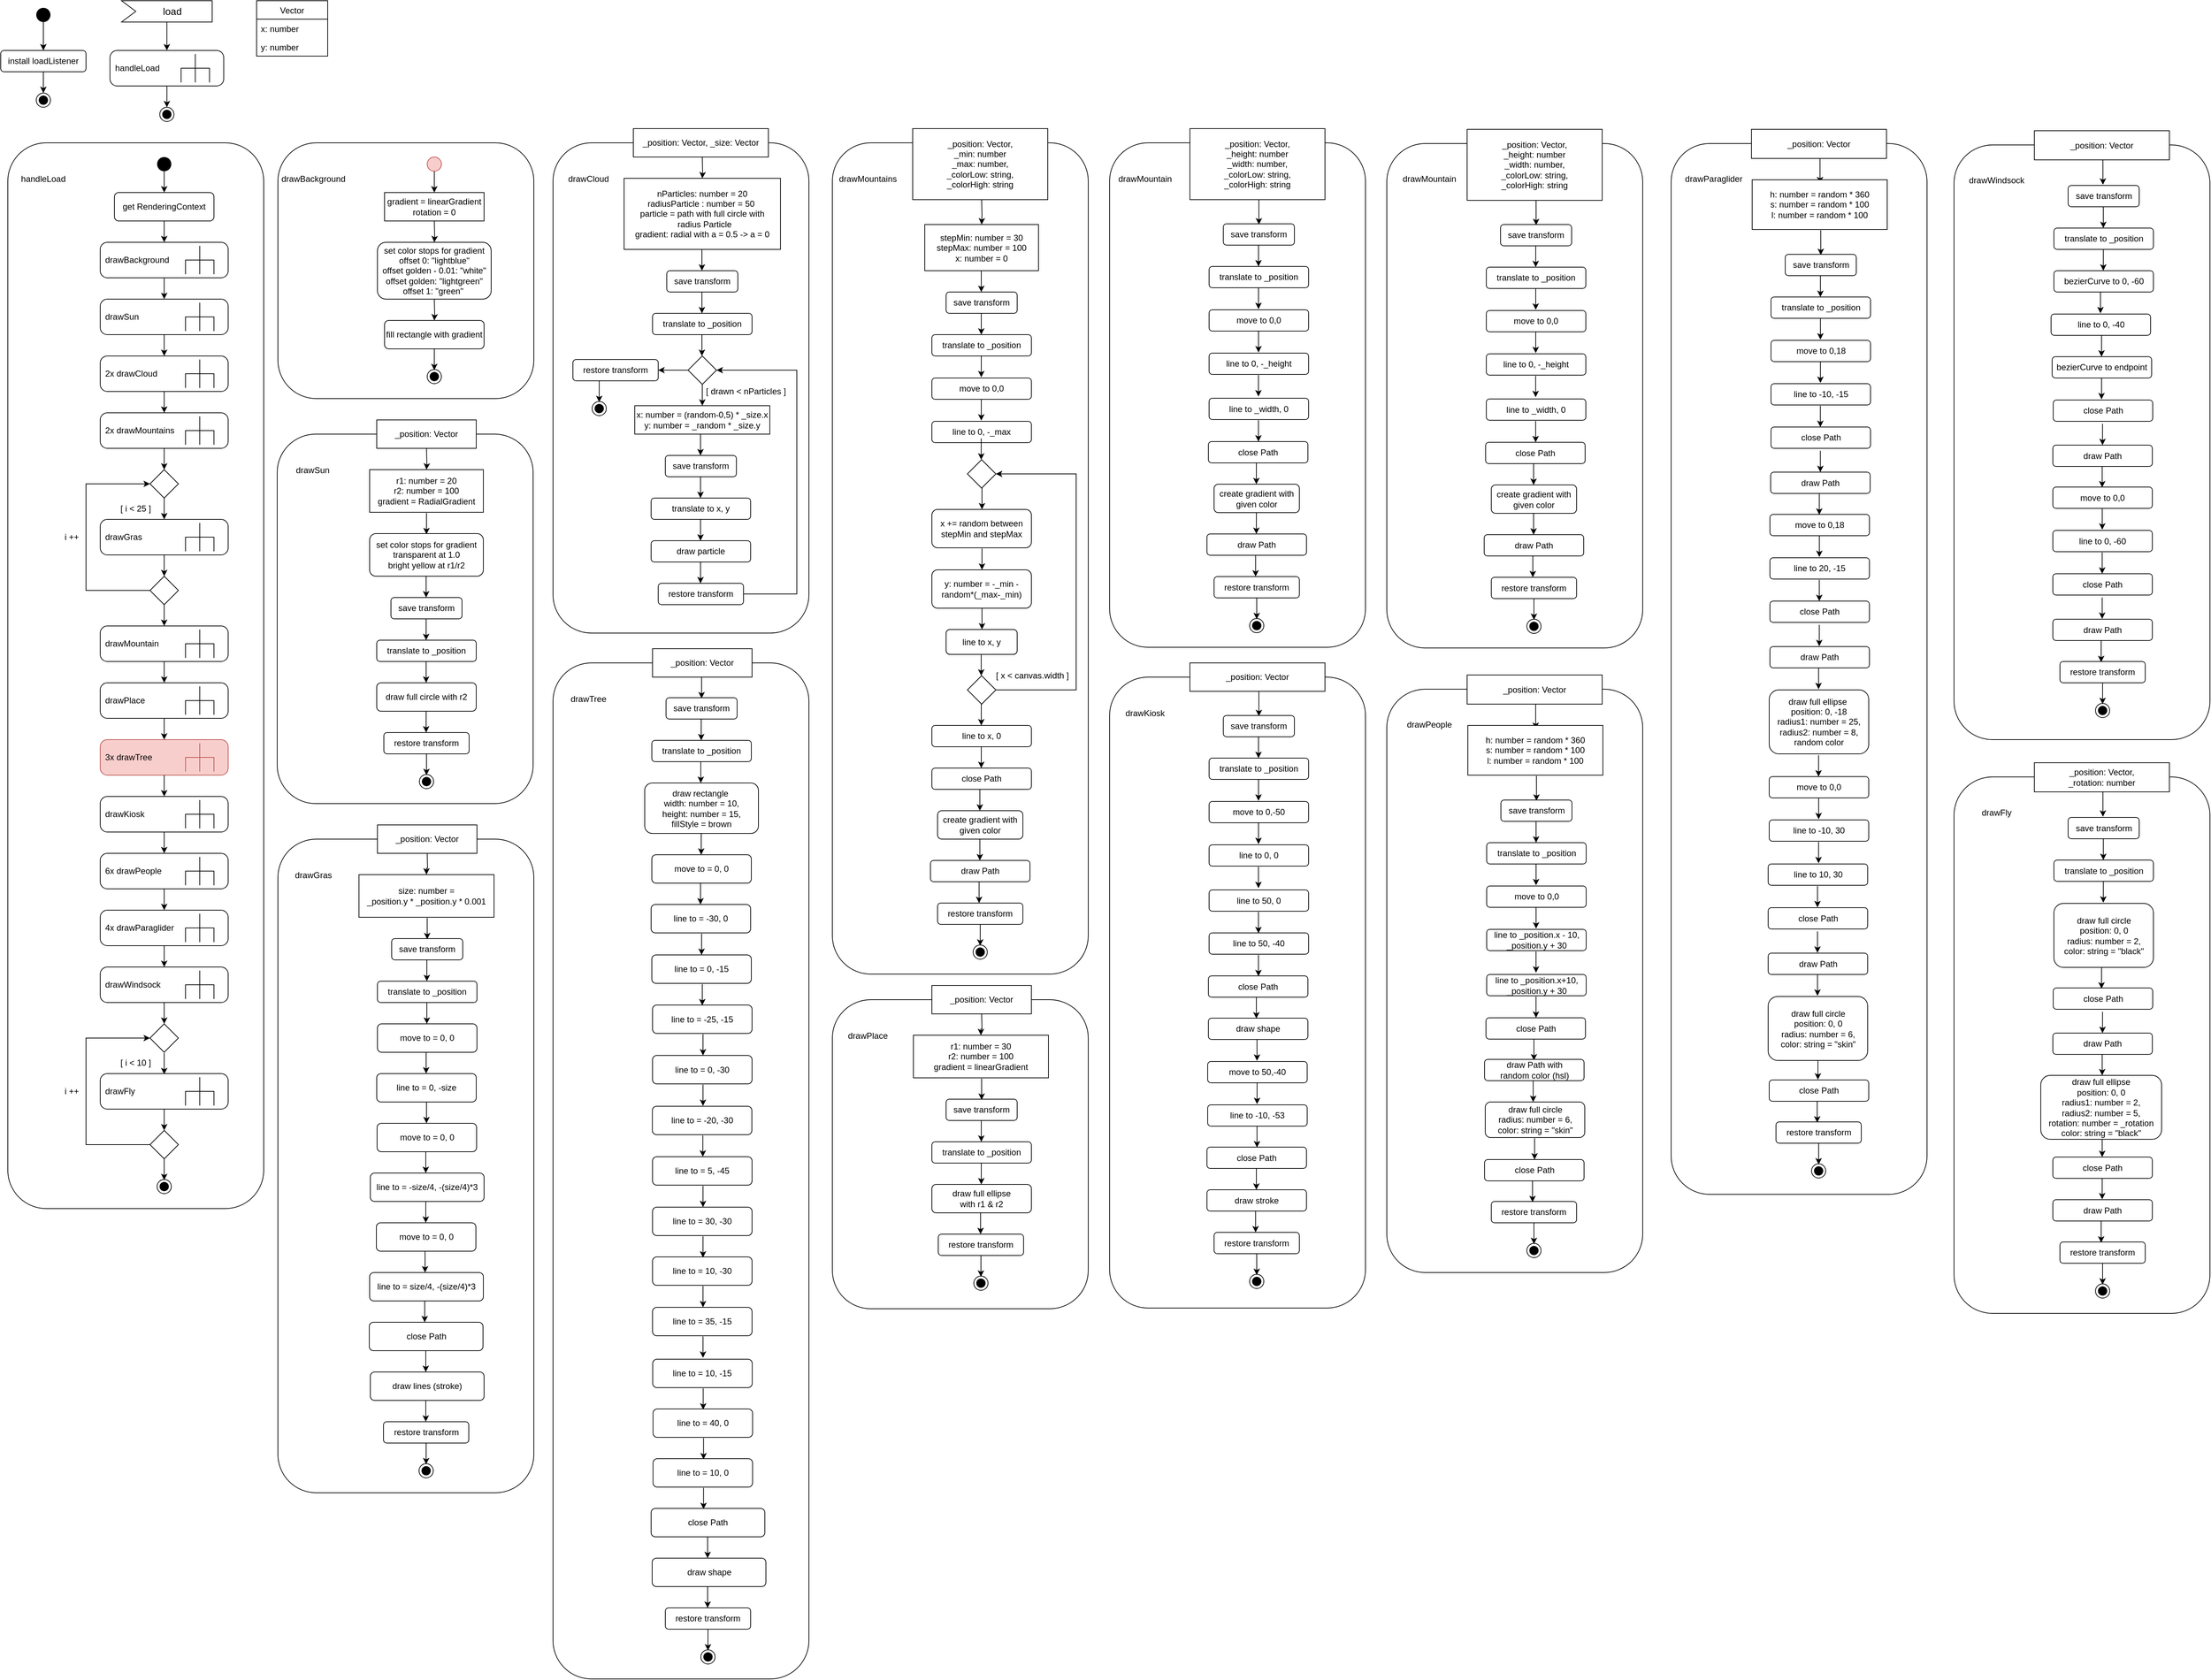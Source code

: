 <mxfile version="19.0.3" type="device"><diagram id="XUnuSMGeOPDzxqFoLSvr" name="Seite-1"><mxGraphModel dx="689" dy="916" grid="1" gridSize="10" guides="1" tooltips="1" connect="1" arrows="1" fold="1" page="1" pageScale="1" pageWidth="2336" pageHeight="1654" math="0" shadow="0"><root><mxCell id="0"/><mxCell id="1" parent="0"/><mxCell id="Bnk1FnJUFbVvE5Q8Lghz-5" value="" style="edgeStyle=orthogonalEdgeStyle;rounded=0;orthogonalLoop=1;jettySize=auto;html=1;" parent="1" source="Bnk1FnJUFbVvE5Q8Lghz-1" target="Bnk1FnJUFbVvE5Q8Lghz-4" edge="1"><mxGeometry relative="1" as="geometry"/></mxCell><mxCell id="Bnk1FnJUFbVvE5Q8Lghz-1" value="" style="ellipse;fillColor=#000000;strokeColor=none;" parent="1" vertex="1"><mxGeometry x="100" y="60" width="20" height="20" as="geometry"/></mxCell><mxCell id="Bnk1FnJUFbVvE5Q8Lghz-9" style="edgeStyle=orthogonalEdgeStyle;rounded=0;orthogonalLoop=1;jettySize=auto;html=1;entryX=0.5;entryY=0;entryDx=0;entryDy=0;" parent="1" source="Bnk1FnJUFbVvE5Q8Lghz-4" target="Bnk1FnJUFbVvE5Q8Lghz-8" edge="1"><mxGeometry relative="1" as="geometry"/></mxCell><mxCell id="Bnk1FnJUFbVvE5Q8Lghz-4" value="install loadListener" style="rounded=1;whiteSpace=wrap;html=1;" parent="1" vertex="1"><mxGeometry x="50" y="120" width="120" height="30" as="geometry"/></mxCell><mxCell id="Bnk1FnJUFbVvE5Q8Lghz-8" value="" style="ellipse;html=1;shape=endState;fillColor=#000000;strokeColor=#000000;" parent="1" vertex="1"><mxGeometry x="100" y="180" width="20" height="20" as="geometry"/></mxCell><mxCell id="Bnk1FnJUFbVvE5Q8Lghz-14" style="edgeStyle=orthogonalEdgeStyle;rounded=0;orthogonalLoop=1;jettySize=auto;html=1;exitX=0;exitY=0;exitDx=63.75;exitDy=30;exitPerimeter=0;" parent="1" source="Bnk1FnJUFbVvE5Q8Lghz-10" target="Bnk1FnJUFbVvE5Q8Lghz-13" edge="1"><mxGeometry relative="1" as="geometry"/></mxCell><mxCell id="Bnk1FnJUFbVvE5Q8Lghz-10" value="load" style="html=1;shape=mxgraph.infographic.ribbonSimple;notch1=20;notch2=0;align=center;verticalAlign=middle;fontSize=14;fontStyle=0;fillColor=#FFFFFF;flipH=0;spacingRight=0;spacingLeft=14;" parent="1" vertex="1"><mxGeometry x="220" y="50" width="127.5" height="30" as="geometry"/></mxCell><mxCell id="Bnk1FnJUFbVvE5Q8Lghz-19" style="edgeStyle=orthogonalEdgeStyle;rounded=0;orthogonalLoop=1;jettySize=auto;html=1;entryX=0.5;entryY=0;entryDx=0;entryDy=0;" parent="1" source="Bnk1FnJUFbVvE5Q8Lghz-13" target="Bnk1FnJUFbVvE5Q8Lghz-16" edge="1"><mxGeometry relative="1" as="geometry"/></mxCell><mxCell id="Bnk1FnJUFbVvE5Q8Lghz-13" value="handleLoad" style="shape=mxgraph.uml25.behaviorAction;html=1;rounded=1;absoluteArcSize=1;arcSize=10;align=left;spacingLeft=5;" parent="1" vertex="1"><mxGeometry x="203.75" y="120" width="160" height="50" as="geometry"/></mxCell><mxCell id="Bnk1FnJUFbVvE5Q8Lghz-16" value="" style="ellipse;html=1;shape=endState;fillColor=#000000;strokeColor=#000000;" parent="1" vertex="1"><mxGeometry x="273.75" y="200" width="20" height="20" as="geometry"/></mxCell><mxCell id="Bnk1FnJUFbVvE5Q8Lghz-20" value="Vector" style="swimlane;fontStyle=0;childLayout=stackLayout;horizontal=1;startSize=26;fillColor=none;horizontalStack=0;resizeParent=1;resizeParentMax=0;resizeLast=0;collapsible=1;marginBottom=0;" parent="1" vertex="1"><mxGeometry x="410" y="50" width="100" height="78" as="geometry"/></mxCell><mxCell id="Bnk1FnJUFbVvE5Q8Lghz-21" value="x: number" style="text;strokeColor=none;fillColor=none;align=left;verticalAlign=top;spacingLeft=4;spacingRight=4;overflow=hidden;rotatable=0;points=[[0,0.5],[1,0.5]];portConstraint=eastwest;" parent="Bnk1FnJUFbVvE5Q8Lghz-20" vertex="1"><mxGeometry y="26" width="100" height="26" as="geometry"/></mxCell><mxCell id="Bnk1FnJUFbVvE5Q8Lghz-22" value="y: number" style="text;strokeColor=none;fillColor=none;align=left;verticalAlign=top;spacingLeft=4;spacingRight=4;overflow=hidden;rotatable=0;points=[[0,0.5],[1,0.5]];portConstraint=eastwest;" parent="Bnk1FnJUFbVvE5Q8Lghz-20" vertex="1"><mxGeometry y="52" width="100" height="26" as="geometry"/></mxCell><mxCell id="Bnk1FnJUFbVvE5Q8Lghz-24" value="" style="rounded=1;whiteSpace=wrap;html=1;align=left;" parent="1" vertex="1"><mxGeometry x="60" y="250" width="360" height="1500" as="geometry"/></mxCell><mxCell id="Bnk1FnJUFbVvE5Q8Lghz-25" value="handleLoad" style="text;html=1;strokeColor=none;fillColor=none;align=center;verticalAlign=middle;whiteSpace=wrap;rounded=0;" parent="1" vertex="1"><mxGeometry x="80" y="286" width="60" height="30" as="geometry"/></mxCell><mxCell id="Bnk1FnJUFbVvE5Q8Lghz-26" value="" style="edgeStyle=orthogonalEdgeStyle;rounded=0;orthogonalLoop=1;jettySize=auto;html=1;" parent="1" source="Bnk1FnJUFbVvE5Q8Lghz-27" target="Bnk1FnJUFbVvE5Q8Lghz-28" edge="1"><mxGeometry relative="1" as="geometry"/></mxCell><mxCell id="Bnk1FnJUFbVvE5Q8Lghz-27" value="" style="ellipse;fillColor=#000000;strokeColor=none;" parent="1" vertex="1"><mxGeometry x="270" y="270" width="20" height="20" as="geometry"/></mxCell><mxCell id="Bnk1FnJUFbVvE5Q8Lghz-28" value="get RenderingContext" style="rounded=1;whiteSpace=wrap;html=1;" parent="1" vertex="1"><mxGeometry x="210" y="320" width="140" height="40" as="geometry"/></mxCell><mxCell id="Bnk1FnJUFbVvE5Q8Lghz-31" value="" style="edgeStyle=orthogonalEdgeStyle;rounded=0;orthogonalLoop=1;jettySize=auto;html=1;" parent="1" edge="1"><mxGeometry relative="1" as="geometry"><mxPoint x="280" y="360" as="sourcePoint"/><mxPoint x="280" y="390" as="targetPoint"/></mxGeometry></mxCell><mxCell id="Bnk1FnJUFbVvE5Q8Lghz-33" value="drawBackground" style="shape=mxgraph.uml25.behaviorAction;html=1;rounded=1;absoluteArcSize=1;arcSize=10;align=left;spacingLeft=5;" parent="1" vertex="1"><mxGeometry x="190" y="390" width="180" height="50" as="geometry"/></mxCell><mxCell id="Bnk1FnJUFbVvE5Q8Lghz-34" value="" style="edgeStyle=orthogonalEdgeStyle;rounded=0;orthogonalLoop=1;jettySize=auto;html=1;" parent="1" edge="1"><mxGeometry relative="1" as="geometry"><mxPoint x="280" y="440" as="sourcePoint"/><mxPoint x="280" y="470" as="targetPoint"/></mxGeometry></mxCell><mxCell id="Bnk1FnJUFbVvE5Q8Lghz-35" value="drawSun" style="shape=mxgraph.uml25.behaviorAction;html=1;rounded=1;absoluteArcSize=1;arcSize=10;align=left;spacingLeft=5;" parent="1" vertex="1"><mxGeometry x="190" y="470" width="180" height="50" as="geometry"/></mxCell><mxCell id="Bnk1FnJUFbVvE5Q8Lghz-36" value="" style="edgeStyle=orthogonalEdgeStyle;rounded=0;orthogonalLoop=1;jettySize=auto;html=1;" parent="1" edge="1"><mxGeometry relative="1" as="geometry"><mxPoint x="280" y="520" as="sourcePoint"/><mxPoint x="280" y="550" as="targetPoint"/></mxGeometry></mxCell><mxCell id="Bnk1FnJUFbVvE5Q8Lghz-37" value="2x drawCloud" style="shape=mxgraph.uml25.behaviorAction;html=1;rounded=1;absoluteArcSize=1;arcSize=10;align=left;spacingLeft=5;" parent="1" vertex="1"><mxGeometry x="190" y="550" width="180" height="50" as="geometry"/></mxCell><mxCell id="Bnk1FnJUFbVvE5Q8Lghz-38" value="" style="edgeStyle=orthogonalEdgeStyle;rounded=0;orthogonalLoop=1;jettySize=auto;html=1;" parent="1" edge="1"><mxGeometry relative="1" as="geometry"><mxPoint x="280" y="600" as="sourcePoint"/><mxPoint x="280" y="630" as="targetPoint"/></mxGeometry></mxCell><mxCell id="Bnk1FnJUFbVvE5Q8Lghz-39" value="2x drawMountains" style="shape=mxgraph.uml25.behaviorAction;html=1;rounded=1;absoluteArcSize=1;arcSize=10;align=left;spacingLeft=5;" parent="1" vertex="1"><mxGeometry x="190" y="630" width="180" height="50" as="geometry"/></mxCell><mxCell id="Bnk1FnJUFbVvE5Q8Lghz-40" value="" style="edgeStyle=orthogonalEdgeStyle;rounded=0;orthogonalLoop=1;jettySize=auto;html=1;" parent="1" edge="1"><mxGeometry relative="1" as="geometry"><mxPoint x="280" y="680" as="sourcePoint"/><mxPoint x="280" y="710" as="targetPoint"/></mxGeometry></mxCell><mxCell id="Bnk1FnJUFbVvE5Q8Lghz-41" value="drawGras" style="shape=mxgraph.uml25.behaviorAction;html=1;rounded=1;absoluteArcSize=1;arcSize=10;align=left;spacingLeft=5;" parent="1" vertex="1"><mxGeometry x="190" y="780" width="180" height="50" as="geometry"/></mxCell><mxCell id="Bnk1FnJUFbVvE5Q8Lghz-43" value="" style="edgeStyle=orthogonalEdgeStyle;rounded=0;orthogonalLoop=1;jettySize=auto;html=1;" parent="1" source="Bnk1FnJUFbVvE5Q8Lghz-42" target="Bnk1FnJUFbVvE5Q8Lghz-41" edge="1"><mxGeometry relative="1" as="geometry"/></mxCell><mxCell id="Bnk1FnJUFbVvE5Q8Lghz-42" value="" style="rhombus;whiteSpace=wrap;html=1;" parent="1" vertex="1"><mxGeometry x="260" y="710" width="40" height="40" as="geometry"/></mxCell><mxCell id="Bnk1FnJUFbVvE5Q8Lghz-44" value="" style="edgeStyle=orthogonalEdgeStyle;rounded=0;orthogonalLoop=1;jettySize=auto;html=1;" parent="1" edge="1"><mxGeometry relative="1" as="geometry"><mxPoint x="280" y="830" as="sourcePoint"/><mxPoint x="280" y="860" as="targetPoint"/></mxGeometry></mxCell><mxCell id="Bnk1FnJUFbVvE5Q8Lghz-46" style="edgeStyle=orthogonalEdgeStyle;rounded=0;orthogonalLoop=1;jettySize=auto;html=1;exitX=1;exitY=0.5;exitDx=0;exitDy=0;" parent="1" source="Bnk1FnJUFbVvE5Q8Lghz-45" edge="1"><mxGeometry relative="1" as="geometry"><mxPoint x="260" y="730" as="targetPoint"/><Array as="points"><mxPoint x="170" y="880"/><mxPoint x="170" y="730"/></Array></mxGeometry></mxCell><mxCell id="Bnk1FnJUFbVvE5Q8Lghz-45" value="" style="rhombus;whiteSpace=wrap;html=1;" parent="1" vertex="1"><mxGeometry x="260" y="860" width="40" height="40" as="geometry"/></mxCell><mxCell id="Bnk1FnJUFbVvE5Q8Lghz-47" value="[ i &amp;lt; 25 ]" style="text;html=1;strokeColor=none;fillColor=none;align=center;verticalAlign=middle;whiteSpace=wrap;rounded=0;" parent="1" vertex="1"><mxGeometry x="210" y="750" width="60" height="30" as="geometry"/></mxCell><mxCell id="Bnk1FnJUFbVvE5Q8Lghz-48" value="i ++" style="text;html=1;strokeColor=none;fillColor=none;align=center;verticalAlign=middle;whiteSpace=wrap;rounded=0;" parent="1" vertex="1"><mxGeometry x="120" y="790" width="60" height="30" as="geometry"/></mxCell><mxCell id="Bnk1FnJUFbVvE5Q8Lghz-49" value="" style="edgeStyle=orthogonalEdgeStyle;rounded=0;orthogonalLoop=1;jettySize=auto;html=1;" parent="1" edge="1"><mxGeometry relative="1" as="geometry"><mxPoint x="280" y="900" as="sourcePoint"/><mxPoint x="280" y="930" as="targetPoint"/></mxGeometry></mxCell><mxCell id="Bnk1FnJUFbVvE5Q8Lghz-50" value="drawMountain" style="shape=mxgraph.uml25.behaviorAction;html=1;rounded=1;absoluteArcSize=1;arcSize=10;align=left;spacingLeft=5;" parent="1" vertex="1"><mxGeometry x="190" y="930" width="180" height="50" as="geometry"/></mxCell><mxCell id="Bnk1FnJUFbVvE5Q8Lghz-51" value="" style="edgeStyle=orthogonalEdgeStyle;rounded=0;orthogonalLoop=1;jettySize=auto;html=1;" parent="1" edge="1"><mxGeometry relative="1" as="geometry"><mxPoint x="280" y="980" as="sourcePoint"/><mxPoint x="280" y="1010" as="targetPoint"/></mxGeometry></mxCell><mxCell id="Bnk1FnJUFbVvE5Q8Lghz-52" value="drawPlace" style="shape=mxgraph.uml25.behaviorAction;html=1;rounded=1;absoluteArcSize=1;arcSize=10;align=left;spacingLeft=5;" parent="1" vertex="1"><mxGeometry x="190" y="1010" width="180" height="50" as="geometry"/></mxCell><mxCell id="Bnk1FnJUFbVvE5Q8Lghz-53" value="" style="edgeStyle=orthogonalEdgeStyle;rounded=0;orthogonalLoop=1;jettySize=auto;html=1;" parent="1" edge="1"><mxGeometry relative="1" as="geometry"><mxPoint x="280" y="1060" as="sourcePoint"/><mxPoint x="280" y="1090" as="targetPoint"/></mxGeometry></mxCell><mxCell id="Bnk1FnJUFbVvE5Q8Lghz-54" value="3x drawTree" style="shape=mxgraph.uml25.behaviorAction;html=1;rounded=1;absoluteArcSize=1;arcSize=10;align=left;spacingLeft=5;fillColor=#f8cecc;strokeColor=#b85450;" parent="1" vertex="1"><mxGeometry x="190" y="1090" width="180" height="50" as="geometry"/></mxCell><mxCell id="Bnk1FnJUFbVvE5Q8Lghz-55" value="" style="edgeStyle=orthogonalEdgeStyle;rounded=0;orthogonalLoop=1;jettySize=auto;html=1;" parent="1" edge="1"><mxGeometry relative="1" as="geometry"><mxPoint x="280" y="1140" as="sourcePoint"/><mxPoint x="280" y="1170" as="targetPoint"/></mxGeometry></mxCell><mxCell id="Bnk1FnJUFbVvE5Q8Lghz-56" value="drawKiosk" style="shape=mxgraph.uml25.behaviorAction;html=1;rounded=1;absoluteArcSize=1;arcSize=10;align=left;spacingLeft=5;" parent="1" vertex="1"><mxGeometry x="190" y="1170" width="180" height="50" as="geometry"/></mxCell><mxCell id="Bnk1FnJUFbVvE5Q8Lghz-57" value="" style="edgeStyle=orthogonalEdgeStyle;rounded=0;orthogonalLoop=1;jettySize=auto;html=1;" parent="1" edge="1"><mxGeometry relative="1" as="geometry"><mxPoint x="280" y="1220" as="sourcePoint"/><mxPoint x="280" y="1250" as="targetPoint"/></mxGeometry></mxCell><mxCell id="Bnk1FnJUFbVvE5Q8Lghz-58" value="6x drawPeople" style="shape=mxgraph.uml25.behaviorAction;html=1;rounded=1;absoluteArcSize=1;arcSize=10;align=left;spacingLeft=5;" parent="1" vertex="1"><mxGeometry x="190" y="1250" width="180" height="50" as="geometry"/></mxCell><mxCell id="Bnk1FnJUFbVvE5Q8Lghz-59" value="" style="edgeStyle=orthogonalEdgeStyle;rounded=0;orthogonalLoop=1;jettySize=auto;html=1;" parent="1" edge="1"><mxGeometry relative="1" as="geometry"><mxPoint x="280" y="1300" as="sourcePoint"/><mxPoint x="280" y="1330" as="targetPoint"/></mxGeometry></mxCell><mxCell id="Bnk1FnJUFbVvE5Q8Lghz-60" value="4x drawParaglider" style="shape=mxgraph.uml25.behaviorAction;html=1;rounded=1;absoluteArcSize=1;arcSize=10;align=left;spacingLeft=5;" parent="1" vertex="1"><mxGeometry x="190" y="1330" width="180" height="50" as="geometry"/></mxCell><mxCell id="Bnk1FnJUFbVvE5Q8Lghz-61" value="" style="edgeStyle=orthogonalEdgeStyle;rounded=0;orthogonalLoop=1;jettySize=auto;html=1;" parent="1" edge="1"><mxGeometry relative="1" as="geometry"><mxPoint x="280" y="1380" as="sourcePoint"/><mxPoint x="280" y="1410" as="targetPoint"/></mxGeometry></mxCell><mxCell id="Bnk1FnJUFbVvE5Q8Lghz-62" value="drawWindsock" style="shape=mxgraph.uml25.behaviorAction;html=1;rounded=1;absoluteArcSize=1;arcSize=10;align=left;spacingLeft=5;" parent="1" vertex="1"><mxGeometry x="190" y="1410" width="180" height="50" as="geometry"/></mxCell><mxCell id="Bnk1FnJUFbVvE5Q8Lghz-63" value="" style="edgeStyle=orthogonalEdgeStyle;rounded=0;orthogonalLoop=1;jettySize=auto;html=1;" parent="1" edge="1"><mxGeometry relative="1" as="geometry"><mxPoint x="280" y="1460" as="sourcePoint"/><mxPoint x="280" y="1490" as="targetPoint"/></mxGeometry></mxCell><mxCell id="Bnk1FnJUFbVvE5Q8Lghz-65" value="" style="edgeStyle=orthogonalEdgeStyle;rounded=0;orthogonalLoop=1;jettySize=auto;html=1;" parent="1" edge="1"><mxGeometry relative="1" as="geometry"><mxPoint x="280" y="1531" as="sourcePoint"/><mxPoint x="280" y="1561" as="targetPoint"/></mxGeometry></mxCell><mxCell id="Bnk1FnJUFbVvE5Q8Lghz-66" value="" style="ellipse;html=1;shape=endState;fillColor=#000000;strokeColor=#000000;" parent="1" vertex="1"><mxGeometry x="270" y="1709" width="20" height="20" as="geometry"/></mxCell><mxCell id="OMJv2_UOiTvlz9cvuGwS-1" value="" style="rounded=1;whiteSpace=wrap;html=1;align=left;" vertex="1" parent="1"><mxGeometry x="440" y="250" width="360" height="360" as="geometry"/></mxCell><mxCell id="OMJv2_UOiTvlz9cvuGwS-2" value="drawBackground" style="text;html=1;strokeColor=none;fillColor=none;align=center;verticalAlign=middle;whiteSpace=wrap;rounded=0;" vertex="1" parent="1"><mxGeometry x="460" y="286" width="60" height="30" as="geometry"/></mxCell><mxCell id="OMJv2_UOiTvlz9cvuGwS-3" value="" style="edgeStyle=orthogonalEdgeStyle;rounded=0;orthogonalLoop=1;jettySize=auto;html=1;" edge="1" parent="1" source="OMJv2_UOiTvlz9cvuGwS-4" target="OMJv2_UOiTvlz9cvuGwS-5"><mxGeometry relative="1" as="geometry"/></mxCell><mxCell id="OMJv2_UOiTvlz9cvuGwS-4" value="" style="ellipse;fillColor=#f8cecc;strokeColor=#b85450;" vertex="1" parent="1"><mxGeometry x="650" y="270" width="20" height="20" as="geometry"/></mxCell><mxCell id="OMJv2_UOiTvlz9cvuGwS-5" value="gradient = linearGradient&lt;br&gt;rotation = 0" style="rounded=1;whiteSpace=wrap;html=1;arcSize=0;" vertex="1" parent="1"><mxGeometry x="590" y="320" width="140" height="40" as="geometry"/></mxCell><mxCell id="OMJv2_UOiTvlz9cvuGwS-6" value="drawFly" style="shape=mxgraph.uml25.behaviorAction;html=1;rounded=1;absoluteArcSize=1;arcSize=10;align=left;spacingLeft=5;" vertex="1" parent="1"><mxGeometry x="190" y="1560" width="180" height="50" as="geometry"/></mxCell><mxCell id="OMJv2_UOiTvlz9cvuGwS-7" value="" style="rhombus;whiteSpace=wrap;html=1;" vertex="1" parent="1"><mxGeometry x="260" y="1490" width="40" height="40" as="geometry"/></mxCell><mxCell id="OMJv2_UOiTvlz9cvuGwS-8" value="" style="edgeStyle=orthogonalEdgeStyle;rounded=0;orthogonalLoop=1;jettySize=auto;html=1;" edge="1" parent="1"><mxGeometry relative="1" as="geometry"><mxPoint x="280" y="1610" as="sourcePoint"/><mxPoint x="280" y="1640" as="targetPoint"/></mxGeometry></mxCell><mxCell id="OMJv2_UOiTvlz9cvuGwS-9" style="edgeStyle=orthogonalEdgeStyle;rounded=0;orthogonalLoop=1;jettySize=auto;html=1;exitX=1;exitY=0.5;exitDx=0;exitDy=0;" edge="1" parent="1" source="OMJv2_UOiTvlz9cvuGwS-10"><mxGeometry relative="1" as="geometry"><mxPoint x="260" y="1510" as="targetPoint"/><Array as="points"><mxPoint x="170" y="1660"/><mxPoint x="170" y="1510"/></Array></mxGeometry></mxCell><mxCell id="OMJv2_UOiTvlz9cvuGwS-10" value="" style="rhombus;whiteSpace=wrap;html=1;" vertex="1" parent="1"><mxGeometry x="260" y="1640" width="40" height="40" as="geometry"/></mxCell><mxCell id="OMJv2_UOiTvlz9cvuGwS-11" value="[ i &amp;lt; 10 ]" style="text;html=1;strokeColor=none;fillColor=none;align=center;verticalAlign=middle;whiteSpace=wrap;rounded=0;" vertex="1" parent="1"><mxGeometry x="210" y="1530" width="60" height="30" as="geometry"/></mxCell><mxCell id="OMJv2_UOiTvlz9cvuGwS-12" value="i ++" style="text;html=1;strokeColor=none;fillColor=none;align=center;verticalAlign=middle;whiteSpace=wrap;rounded=0;" vertex="1" parent="1"><mxGeometry x="120" y="1570" width="60" height="30" as="geometry"/></mxCell><mxCell id="OMJv2_UOiTvlz9cvuGwS-13" value="" style="edgeStyle=orthogonalEdgeStyle;rounded=0;orthogonalLoop=1;jettySize=auto;html=1;" edge="1" parent="1"><mxGeometry relative="1" as="geometry"><mxPoint x="280" y="1680" as="sourcePoint"/><mxPoint x="280" y="1710" as="targetPoint"/></mxGeometry></mxCell><mxCell id="OMJv2_UOiTvlz9cvuGwS-16" value="" style="edgeStyle=orthogonalEdgeStyle;rounded=0;orthogonalLoop=1;jettySize=auto;html=1;" edge="1" parent="1" target="OMJv2_UOiTvlz9cvuGwS-17"><mxGeometry relative="1" as="geometry"><mxPoint x="660" y="360" as="sourcePoint"/></mxGeometry></mxCell><mxCell id="OMJv2_UOiTvlz9cvuGwS-17" value="set color stops for gradient&lt;br&gt;offset 0: &quot;lightblue&quot;&lt;br&gt;offset golden - 0.01: &quot;white&quot;&lt;br&gt;offset golden: &quot;lightgreen&quot;&lt;br&gt;offset 1: &quot;green&quot;&amp;nbsp;" style="rounded=1;whiteSpace=wrap;html=1;" vertex="1" parent="1"><mxGeometry x="580" y="390" width="160" height="80" as="geometry"/></mxCell><mxCell id="OMJv2_UOiTvlz9cvuGwS-18" value="" style="edgeStyle=orthogonalEdgeStyle;rounded=0;orthogonalLoop=1;jettySize=auto;html=1;" edge="1" parent="1" target="OMJv2_UOiTvlz9cvuGwS-19"><mxGeometry relative="1" as="geometry"><mxPoint x="660" y="470" as="sourcePoint"/></mxGeometry></mxCell><mxCell id="OMJv2_UOiTvlz9cvuGwS-19" value="fill rectangle with gradient" style="rounded=1;whiteSpace=wrap;html=1;" vertex="1" parent="1"><mxGeometry x="590" y="500" width="140" height="40" as="geometry"/></mxCell><mxCell id="OMJv2_UOiTvlz9cvuGwS-20" value="" style="ellipse;html=1;shape=endState;fillColor=#000000;strokeColor=#000000;" vertex="1" parent="1"><mxGeometry x="650" y="569" width="20" height="20" as="geometry"/></mxCell><mxCell id="OMJv2_UOiTvlz9cvuGwS-21" value="" style="edgeStyle=orthogonalEdgeStyle;rounded=0;orthogonalLoop=1;jettySize=auto;html=1;" edge="1" parent="1"><mxGeometry relative="1" as="geometry"><mxPoint x="660" y="540" as="sourcePoint"/><mxPoint x="660" y="570" as="targetPoint"/></mxGeometry></mxCell><mxCell id="OMJv2_UOiTvlz9cvuGwS-22" value="" style="rounded=1;whiteSpace=wrap;html=1;align=left;" vertex="1" parent="1"><mxGeometry x="439" y="660" width="360" height="520" as="geometry"/></mxCell><mxCell id="OMJv2_UOiTvlz9cvuGwS-23" value="drawSun" style="text;html=1;strokeColor=none;fillColor=none;align=center;verticalAlign=middle;whiteSpace=wrap;rounded=0;" vertex="1" parent="1"><mxGeometry x="459" y="696" width="60" height="30" as="geometry"/></mxCell><mxCell id="OMJv2_UOiTvlz9cvuGwS-26" value="_position: Vector" style="rounded=1;whiteSpace=wrap;html=1;arcSize=0;" vertex="1" parent="1"><mxGeometry x="579" y="640" width="140" height="40" as="geometry"/></mxCell><mxCell id="OMJv2_UOiTvlz9cvuGwS-27" value="" style="edgeStyle=orthogonalEdgeStyle;rounded=0;orthogonalLoop=1;jettySize=auto;html=1;" edge="1" parent="1" target="OMJv2_UOiTvlz9cvuGwS-28"><mxGeometry relative="1" as="geometry"><mxPoint x="649" y="680" as="sourcePoint"/></mxGeometry></mxCell><mxCell id="OMJv2_UOiTvlz9cvuGwS-28" value="r1: number = 20&lt;br&gt;r2: number = 100&lt;br&gt;gradient = RadialGradient" style="rounded=1;whiteSpace=wrap;html=1;arcSize=0;" vertex="1" parent="1"><mxGeometry x="569" y="710" width="160" height="60" as="geometry"/></mxCell><mxCell id="OMJv2_UOiTvlz9cvuGwS-29" value="" style="edgeStyle=orthogonalEdgeStyle;rounded=0;orthogonalLoop=1;jettySize=auto;html=1;" edge="1" parent="1"><mxGeometry relative="1" as="geometry"><mxPoint x="649" y="771" as="sourcePoint"/><mxPoint x="649" y="801" as="targetPoint"/></mxGeometry></mxCell><mxCell id="OMJv2_UOiTvlz9cvuGwS-30" value="save transform" style="rounded=1;whiteSpace=wrap;html=1;" vertex="1" parent="1"><mxGeometry x="599" y="890" width="100" height="30" as="geometry"/></mxCell><mxCell id="OMJv2_UOiTvlz9cvuGwS-31" value="" style="ellipse;html=1;shape=endState;fillColor=#000000;strokeColor=#000000;" vertex="1" parent="1"><mxGeometry x="639" y="1139" width="20" height="20" as="geometry"/></mxCell><mxCell id="OMJv2_UOiTvlz9cvuGwS-32" value="" style="edgeStyle=orthogonalEdgeStyle;rounded=0;orthogonalLoop=1;jettySize=auto;html=1;" edge="1" parent="1"><mxGeometry relative="1" as="geometry"><mxPoint x="649" y="1110" as="sourcePoint"/><mxPoint x="649" y="1140" as="targetPoint"/></mxGeometry></mxCell><mxCell id="OMJv2_UOiTvlz9cvuGwS-33" value="set color stops for gradient transparent at 1.0&lt;br&gt;bright yellow at r1/r2" style="rounded=1;whiteSpace=wrap;html=1;" vertex="1" parent="1"><mxGeometry x="569" y="800" width="160" height="60" as="geometry"/></mxCell><mxCell id="OMJv2_UOiTvlz9cvuGwS-36" value="" style="edgeStyle=orthogonalEdgeStyle;rounded=0;orthogonalLoop=1;jettySize=auto;html=1;" edge="1" parent="1"><mxGeometry relative="1" as="geometry"><mxPoint x="648.5" y="860" as="sourcePoint"/><mxPoint x="648.5" y="890" as="targetPoint"/></mxGeometry></mxCell><mxCell id="OMJv2_UOiTvlz9cvuGwS-37" value="translate to _position" style="rounded=1;whiteSpace=wrap;html=1;" vertex="1" parent="1"><mxGeometry x="579" y="950" width="140" height="30" as="geometry"/></mxCell><mxCell id="OMJv2_UOiTvlz9cvuGwS-38" value="" style="edgeStyle=orthogonalEdgeStyle;rounded=0;orthogonalLoop=1;jettySize=auto;html=1;" edge="1" parent="1"><mxGeometry relative="1" as="geometry"><mxPoint x="648.5" y="920" as="sourcePoint"/><mxPoint x="648.5" y="950" as="targetPoint"/></mxGeometry></mxCell><mxCell id="OMJv2_UOiTvlz9cvuGwS-39" value="draw full circle with r2" style="rounded=1;whiteSpace=wrap;html=1;" vertex="1" parent="1"><mxGeometry x="579" y="1010" width="140" height="40" as="geometry"/></mxCell><mxCell id="OMJv2_UOiTvlz9cvuGwS-40" value="" style="edgeStyle=orthogonalEdgeStyle;rounded=0;orthogonalLoop=1;jettySize=auto;html=1;" edge="1" parent="1"><mxGeometry relative="1" as="geometry"><mxPoint x="648.5" y="980" as="sourcePoint"/><mxPoint x="648.5" y="1010" as="targetPoint"/></mxGeometry></mxCell><mxCell id="OMJv2_UOiTvlz9cvuGwS-41" value="restore transform" style="rounded=1;whiteSpace=wrap;html=1;" vertex="1" parent="1"><mxGeometry x="589" y="1080" width="120" height="30" as="geometry"/></mxCell><mxCell id="OMJv2_UOiTvlz9cvuGwS-42" value="" style="edgeStyle=orthogonalEdgeStyle;rounded=0;orthogonalLoop=1;jettySize=auto;html=1;" edge="1" parent="1"><mxGeometry relative="1" as="geometry"><mxPoint x="648.5" y="1050" as="sourcePoint"/><mxPoint x="648.5" y="1080" as="targetPoint"/></mxGeometry></mxCell><mxCell id="OMJv2_UOiTvlz9cvuGwS-43" value="" style="rounded=1;whiteSpace=wrap;html=1;align=left;" vertex="1" parent="1"><mxGeometry x="827" y="250" width="360" height="690" as="geometry"/></mxCell><mxCell id="OMJv2_UOiTvlz9cvuGwS-44" value="drawCloud" style="text;html=1;strokeColor=none;fillColor=none;align=center;verticalAlign=middle;whiteSpace=wrap;rounded=0;" vertex="1" parent="1"><mxGeometry x="847" y="286" width="60" height="30" as="geometry"/></mxCell><mxCell id="OMJv2_UOiTvlz9cvuGwS-45" value="_position: Vector, _size: Vector" style="rounded=1;whiteSpace=wrap;html=1;arcSize=0;" vertex="1" parent="1"><mxGeometry x="940" y="230" width="190" height="40" as="geometry"/></mxCell><mxCell id="OMJv2_UOiTvlz9cvuGwS-46" value="" style="edgeStyle=orthogonalEdgeStyle;rounded=0;orthogonalLoop=1;jettySize=auto;html=1;" edge="1" parent="1" target="OMJv2_UOiTvlz9cvuGwS-47"><mxGeometry relative="1" as="geometry"><mxPoint x="1037" y="270.0" as="sourcePoint"/></mxGeometry></mxCell><mxCell id="OMJv2_UOiTvlz9cvuGwS-47" value="nParticles: number = 20&lt;br&gt;radiusParticle : number = 50&amp;nbsp;&lt;br&gt;particle = path with full circle with &lt;br&gt;&amp;nbsp; radius Particle&lt;br&gt;gradient: radial with a = 0.5 -&amp;gt; a = 0" style="rounded=1;whiteSpace=wrap;html=1;arcSize=0;" vertex="1" parent="1"><mxGeometry x="927" y="300" width="220" height="100" as="geometry"/></mxCell><mxCell id="OMJv2_UOiTvlz9cvuGwS-49" value="save transform" style="rounded=1;whiteSpace=wrap;html=1;" vertex="1" parent="1"><mxGeometry x="987" y="430" width="100" height="30" as="geometry"/></mxCell><mxCell id="OMJv2_UOiTvlz9cvuGwS-50" value="" style="ellipse;html=1;shape=endState;fillColor=#000000;strokeColor=#000000;" vertex="1" parent="1"><mxGeometry x="882" y="614" width="20" height="20" as="geometry"/></mxCell><mxCell id="OMJv2_UOiTvlz9cvuGwS-51" value="" style="edgeStyle=orthogonalEdgeStyle;rounded=0;orthogonalLoop=1;jettySize=auto;html=1;" edge="1" parent="1"><mxGeometry relative="1" as="geometry"><mxPoint x="892" y="585" as="sourcePoint"/><mxPoint x="892" y="615" as="targetPoint"/></mxGeometry></mxCell><mxCell id="OMJv2_UOiTvlz9cvuGwS-53" value="" style="edgeStyle=orthogonalEdgeStyle;rounded=0;orthogonalLoop=1;jettySize=auto;html=1;" edge="1" parent="1"><mxGeometry relative="1" as="geometry"><mxPoint x="1036.5" y="400.0" as="sourcePoint"/><mxPoint x="1036.5" y="430.0" as="targetPoint"/></mxGeometry></mxCell><mxCell id="OMJv2_UOiTvlz9cvuGwS-54" value="translate to _position" style="rounded=1;whiteSpace=wrap;html=1;" vertex="1" parent="1"><mxGeometry x="967" y="490" width="140" height="30" as="geometry"/></mxCell><mxCell id="OMJv2_UOiTvlz9cvuGwS-55" value="" style="edgeStyle=orthogonalEdgeStyle;rounded=0;orthogonalLoop=1;jettySize=auto;html=1;" edge="1" parent="1"><mxGeometry relative="1" as="geometry"><mxPoint x="1036.5" y="460.0" as="sourcePoint"/><mxPoint x="1036.5" y="490.0" as="targetPoint"/></mxGeometry></mxCell><mxCell id="OMJv2_UOiTvlz9cvuGwS-57" value="" style="edgeStyle=orthogonalEdgeStyle;rounded=0;orthogonalLoop=1;jettySize=auto;html=1;" edge="1" parent="1"><mxGeometry relative="1" as="geometry"><mxPoint x="1036.5" y="520.0" as="sourcePoint"/><mxPoint x="1036.5" y="550.0" as="targetPoint"/></mxGeometry></mxCell><mxCell id="OMJv2_UOiTvlz9cvuGwS-71" style="edgeStyle=orthogonalEdgeStyle;rounded=0;orthogonalLoop=1;jettySize=auto;html=1;entryX=1;entryY=0.5;entryDx=0;entryDy=0;" edge="1" parent="1" source="OMJv2_UOiTvlz9cvuGwS-58" target="OMJv2_UOiTvlz9cvuGwS-61"><mxGeometry relative="1" as="geometry"><Array as="points"><mxPoint x="1170" y="885"/><mxPoint x="1170" y="570"/></Array></mxGeometry></mxCell><mxCell id="OMJv2_UOiTvlz9cvuGwS-58" value="restore transform" style="rounded=1;whiteSpace=wrap;html=1;" vertex="1" parent="1"><mxGeometry x="975" y="870" width="120" height="30" as="geometry"/></mxCell><mxCell id="OMJv2_UOiTvlz9cvuGwS-59" value="" style="edgeStyle=orthogonalEdgeStyle;rounded=0;orthogonalLoop=1;jettySize=auto;html=1;" edge="1" parent="1"><mxGeometry relative="1" as="geometry"><mxPoint x="1034.5" y="840" as="sourcePoint"/><mxPoint x="1034.5" y="870" as="targetPoint"/></mxGeometry></mxCell><mxCell id="OMJv2_UOiTvlz9cvuGwS-60" value="" style="edgeStyle=orthogonalEdgeStyle;rounded=0;orthogonalLoop=1;jettySize=auto;html=1;" edge="1" parent="1" source="OMJv2_UOiTvlz9cvuGwS-61"><mxGeometry relative="1" as="geometry"><mxPoint x="1037.059" y="620.0" as="targetPoint"/></mxGeometry></mxCell><mxCell id="OMJv2_UOiTvlz9cvuGwS-73" value="" style="edgeStyle=orthogonalEdgeStyle;rounded=0;orthogonalLoop=1;jettySize=auto;html=1;" edge="1" parent="1" source="OMJv2_UOiTvlz9cvuGwS-61" target="OMJv2_UOiTvlz9cvuGwS-72"><mxGeometry relative="1" as="geometry"/></mxCell><mxCell id="OMJv2_UOiTvlz9cvuGwS-61" value="" style="rhombus;whiteSpace=wrap;html=1;" vertex="1" parent="1"><mxGeometry x="1017" y="550" width="40" height="40" as="geometry"/></mxCell><mxCell id="OMJv2_UOiTvlz9cvuGwS-62" value="x: number = (random-0,5) * _size.x&lt;br&gt;y: number = _random * _size.y" style="rounded=1;whiteSpace=wrap;html=1;arcSize=0;" vertex="1" parent="1"><mxGeometry x="942" y="620" width="190" height="40" as="geometry"/></mxCell><mxCell id="OMJv2_UOiTvlz9cvuGwS-63" value="save transform" style="rounded=1;whiteSpace=wrap;html=1;" vertex="1" parent="1"><mxGeometry x="985" y="690" width="100" height="30" as="geometry"/></mxCell><mxCell id="OMJv2_UOiTvlz9cvuGwS-64" value="" style="edgeStyle=orthogonalEdgeStyle;rounded=0;orthogonalLoop=1;jettySize=auto;html=1;" edge="1" parent="1"><mxGeometry relative="1" as="geometry"><mxPoint x="1034.5" y="660.0" as="sourcePoint"/><mxPoint x="1034.5" y="690.0" as="targetPoint"/></mxGeometry></mxCell><mxCell id="OMJv2_UOiTvlz9cvuGwS-65" value="translate to x, y" style="rounded=1;whiteSpace=wrap;html=1;" vertex="1" parent="1"><mxGeometry x="965" y="750" width="140" height="30" as="geometry"/></mxCell><mxCell id="OMJv2_UOiTvlz9cvuGwS-66" value="" style="edgeStyle=orthogonalEdgeStyle;rounded=0;orthogonalLoop=1;jettySize=auto;html=1;" edge="1" parent="1"><mxGeometry relative="1" as="geometry"><mxPoint x="1034.5" y="720.0" as="sourcePoint"/><mxPoint x="1034.5" y="750.0" as="targetPoint"/></mxGeometry></mxCell><mxCell id="OMJv2_UOiTvlz9cvuGwS-67" value="" style="edgeStyle=orthogonalEdgeStyle;rounded=0;orthogonalLoop=1;jettySize=auto;html=1;" edge="1" parent="1"><mxGeometry relative="1" as="geometry"><mxPoint x="1034.5" y="780.0" as="sourcePoint"/><mxPoint x="1034.5" y="810.0" as="targetPoint"/></mxGeometry></mxCell><mxCell id="OMJv2_UOiTvlz9cvuGwS-68" value="[ drawn &amp;lt; nParticles ]" style="text;html=1;strokeColor=none;fillColor=none;align=center;verticalAlign=middle;whiteSpace=wrap;rounded=0;" vertex="1" parent="1"><mxGeometry x="1037" y="585" width="123" height="30" as="geometry"/></mxCell><mxCell id="OMJv2_UOiTvlz9cvuGwS-69" value="draw particle" style="rounded=1;whiteSpace=wrap;html=1;" vertex="1" parent="1"><mxGeometry x="965" y="810" width="140" height="30" as="geometry"/></mxCell><mxCell id="OMJv2_UOiTvlz9cvuGwS-72" value="restore transform" style="rounded=1;whiteSpace=wrap;html=1;" vertex="1" parent="1"><mxGeometry x="855" y="555" width="120" height="30" as="geometry"/></mxCell><mxCell id="OMJv2_UOiTvlz9cvuGwS-74" value="" style="rounded=1;whiteSpace=wrap;html=1;align=left;" vertex="1" parent="1"><mxGeometry x="1220" y="250" width="360" height="1170" as="geometry"/></mxCell><mxCell id="OMJv2_UOiTvlz9cvuGwS-75" value="drawMountains" style="text;html=1;strokeColor=none;fillColor=none;align=center;verticalAlign=middle;whiteSpace=wrap;rounded=0;" vertex="1" parent="1"><mxGeometry x="1240" y="286" width="60" height="30" as="geometry"/></mxCell><mxCell id="OMJv2_UOiTvlz9cvuGwS-76" value="_position: Vector,&lt;br&gt;_min: number&lt;br&gt;_max: number,&lt;br&gt;_colorLow: string,&lt;br&gt;_colorHigh: string" style="rounded=1;whiteSpace=wrap;html=1;arcSize=0;" vertex="1" parent="1"><mxGeometry x="1333" y="230" width="190" height="100" as="geometry"/></mxCell><mxCell id="OMJv2_UOiTvlz9cvuGwS-77" value="" style="edgeStyle=orthogonalEdgeStyle;rounded=0;orthogonalLoop=1;jettySize=auto;html=1;" edge="1" parent="1" target="OMJv2_UOiTvlz9cvuGwS-78"><mxGeometry relative="1" as="geometry"><mxPoint x="1430" y="330" as="sourcePoint"/></mxGeometry></mxCell><mxCell id="OMJv2_UOiTvlz9cvuGwS-78" value="stepMin: number = 30&lt;br&gt;stepMax: number = 100&lt;br&gt;x: number = 0" style="rounded=1;whiteSpace=wrap;html=1;arcSize=0;" vertex="1" parent="1"><mxGeometry x="1350" y="365" width="160" height="65" as="geometry"/></mxCell><mxCell id="OMJv2_UOiTvlz9cvuGwS-79" value="save transform" style="rounded=1;whiteSpace=wrap;html=1;" vertex="1" parent="1"><mxGeometry x="1380" y="460" width="100" height="30" as="geometry"/></mxCell><mxCell id="OMJv2_UOiTvlz9cvuGwS-82" value="" style="edgeStyle=orthogonalEdgeStyle;rounded=0;orthogonalLoop=1;jettySize=auto;html=1;" edge="1" parent="1"><mxGeometry relative="1" as="geometry"><mxPoint x="1429.5" y="430.0" as="sourcePoint"/><mxPoint x="1429.5" y="460.0" as="targetPoint"/></mxGeometry></mxCell><mxCell id="OMJv2_UOiTvlz9cvuGwS-83" value="translate to _position" style="rounded=1;whiteSpace=wrap;html=1;" vertex="1" parent="1"><mxGeometry x="1360" y="520" width="140" height="30" as="geometry"/></mxCell><mxCell id="OMJv2_UOiTvlz9cvuGwS-84" value="" style="edgeStyle=orthogonalEdgeStyle;rounded=0;orthogonalLoop=1;jettySize=auto;html=1;" edge="1" parent="1"><mxGeometry relative="1" as="geometry"><mxPoint x="1429.5" y="490.0" as="sourcePoint"/><mxPoint x="1429.5" y="520.0" as="targetPoint"/></mxGeometry></mxCell><mxCell id="OMJv2_UOiTvlz9cvuGwS-85" value="" style="edgeStyle=orthogonalEdgeStyle;rounded=0;orthogonalLoop=1;jettySize=auto;html=1;" edge="1" parent="1"><mxGeometry relative="1" as="geometry"><mxPoint x="1429.5" y="550.0" as="sourcePoint"/><mxPoint x="1429.5" y="580.0" as="targetPoint"/></mxGeometry></mxCell><mxCell id="OMJv2_UOiTvlz9cvuGwS-86" style="edgeStyle=orthogonalEdgeStyle;rounded=0;orthogonalLoop=1;jettySize=auto;html=1;entryX=1;entryY=0.5;entryDx=0;entryDy=0;exitX=1;exitY=0.5;exitDx=0;exitDy=0;" edge="1" parent="1" source="OMJv2_UOiTvlz9cvuGwS-110" target="OMJv2_UOiTvlz9cvuGwS-91"><mxGeometry relative="1" as="geometry"><Array as="points"><mxPoint x="1563" y="1020"/><mxPoint x="1563" y="716"/></Array><mxPoint x="1510" y="980" as="sourcePoint"/></mxGeometry></mxCell><mxCell id="OMJv2_UOiTvlz9cvuGwS-87" value="create gradient with given color" style="rounded=1;whiteSpace=wrap;html=1;" vertex="1" parent="1"><mxGeometry x="1368" y="1190" width="120" height="40" as="geometry"/></mxCell><mxCell id="OMJv2_UOiTvlz9cvuGwS-88" value="" style="edgeStyle=orthogonalEdgeStyle;rounded=0;orthogonalLoop=1;jettySize=auto;html=1;" edge="1" parent="1"><mxGeometry relative="1" as="geometry"><mxPoint x="1427.5" y="1160.0" as="sourcePoint"/><mxPoint x="1427.5" y="1190.0" as="targetPoint"/></mxGeometry></mxCell><mxCell id="OMJv2_UOiTvlz9cvuGwS-91" value="" style="rhombus;whiteSpace=wrap;html=1;" vertex="1" parent="1"><mxGeometry x="1410" y="696" width="40" height="40" as="geometry"/></mxCell><mxCell id="OMJv2_UOiTvlz9cvuGwS-93" value="x += random between stepMin and stepMax" style="rounded=1;whiteSpace=wrap;html=1;" vertex="1" parent="1"><mxGeometry x="1360" y="766" width="140" height="54" as="geometry"/></mxCell><mxCell id="OMJv2_UOiTvlz9cvuGwS-94" value="" style="edgeStyle=orthogonalEdgeStyle;rounded=0;orthogonalLoop=1;jettySize=auto;html=1;" edge="1" parent="1"><mxGeometry relative="1" as="geometry"><mxPoint x="1430.5" y="736.0" as="sourcePoint"/><mxPoint x="1430.5" y="766.0" as="targetPoint"/></mxGeometry></mxCell><mxCell id="OMJv2_UOiTvlz9cvuGwS-95" value="line to x, 0" style="rounded=1;whiteSpace=wrap;html=1;" vertex="1" parent="1"><mxGeometry x="1360" y="1070" width="140" height="30" as="geometry"/></mxCell><mxCell id="OMJv2_UOiTvlz9cvuGwS-96" value="" style="edgeStyle=orthogonalEdgeStyle;rounded=0;orthogonalLoop=1;jettySize=auto;html=1;" edge="1" parent="1"><mxGeometry relative="1" as="geometry"><mxPoint x="1429.5" y="1040.0" as="sourcePoint"/><mxPoint x="1429.5" y="1070.0" as="targetPoint"/></mxGeometry></mxCell><mxCell id="OMJv2_UOiTvlz9cvuGwS-97" value="" style="edgeStyle=orthogonalEdgeStyle;rounded=0;orthogonalLoop=1;jettySize=auto;html=1;" edge="1" parent="1"><mxGeometry relative="1" as="geometry"><mxPoint x="1429.5" y="1100.0" as="sourcePoint"/><mxPoint x="1429.5" y="1130.0" as="targetPoint"/></mxGeometry></mxCell><mxCell id="OMJv2_UOiTvlz9cvuGwS-99" value="close Path" style="rounded=1;whiteSpace=wrap;html=1;" vertex="1" parent="1"><mxGeometry x="1360" y="1130" width="140" height="30" as="geometry"/></mxCell><mxCell id="OMJv2_UOiTvlz9cvuGwS-101" value="move to 0,0" style="rounded=1;whiteSpace=wrap;html=1;" vertex="1" parent="1"><mxGeometry x="1360" y="581" width="140" height="30" as="geometry"/></mxCell><mxCell id="OMJv2_UOiTvlz9cvuGwS-102" value="" style="edgeStyle=orthogonalEdgeStyle;rounded=0;orthogonalLoop=1;jettySize=auto;html=1;" edge="1" parent="1"><mxGeometry relative="1" as="geometry"><mxPoint x="1429.5" y="611.0" as="sourcePoint"/><mxPoint x="1429.5" y="641.0" as="targetPoint"/></mxGeometry></mxCell><mxCell id="OMJv2_UOiTvlz9cvuGwS-103" value="line to 0, -_max" style="rounded=1;whiteSpace=wrap;html=1;" vertex="1" parent="1"><mxGeometry x="1360" y="642" width="140" height="30" as="geometry"/></mxCell><mxCell id="OMJv2_UOiTvlz9cvuGwS-104" value="" style="edgeStyle=orthogonalEdgeStyle;rounded=0;orthogonalLoop=1;jettySize=auto;html=1;" edge="1" parent="1"><mxGeometry relative="1" as="geometry"><mxPoint x="1429.41" y="666.0" as="sourcePoint"/><mxPoint x="1429.41" y="696.0" as="targetPoint"/></mxGeometry></mxCell><mxCell id="OMJv2_UOiTvlz9cvuGwS-106" value="y: number = -_min - random*(_max-_min)" style="rounded=1;whiteSpace=wrap;html=1;" vertex="1" parent="1"><mxGeometry x="1360" y="851" width="140" height="54" as="geometry"/></mxCell><mxCell id="OMJv2_UOiTvlz9cvuGwS-107" value="" style="edgeStyle=orthogonalEdgeStyle;rounded=0;orthogonalLoop=1;jettySize=auto;html=1;" edge="1" parent="1"><mxGeometry relative="1" as="geometry"><mxPoint x="1430.5" y="821.0" as="sourcePoint"/><mxPoint x="1430.5" y="851.0" as="targetPoint"/></mxGeometry></mxCell><mxCell id="OMJv2_UOiTvlz9cvuGwS-108" value="line to x, y" style="rounded=1;whiteSpace=wrap;html=1;" vertex="1" parent="1"><mxGeometry x="1380" y="935" width="100" height="35" as="geometry"/></mxCell><mxCell id="OMJv2_UOiTvlz9cvuGwS-109" value="" style="edgeStyle=orthogonalEdgeStyle;rounded=0;orthogonalLoop=1;jettySize=auto;html=1;" edge="1" parent="1"><mxGeometry relative="1" as="geometry"><mxPoint x="1430.5" y="905.0" as="sourcePoint"/><mxPoint x="1430.5" y="935.0" as="targetPoint"/></mxGeometry></mxCell><mxCell id="OMJv2_UOiTvlz9cvuGwS-110" value="" style="rhombus;whiteSpace=wrap;html=1;" vertex="1" parent="1"><mxGeometry x="1410" y="1000" width="40" height="40" as="geometry"/></mxCell><mxCell id="OMJv2_UOiTvlz9cvuGwS-111" value="" style="edgeStyle=orthogonalEdgeStyle;rounded=0;orthogonalLoop=1;jettySize=auto;html=1;" edge="1" parent="1"><mxGeometry relative="1" as="geometry"><mxPoint x="1429.41" y="970.0" as="sourcePoint"/><mxPoint x="1429.41" y="1000.0" as="targetPoint"/></mxGeometry></mxCell><mxCell id="OMJv2_UOiTvlz9cvuGwS-112" value="[ x &amp;lt; canvas.width ]" style="text;html=1;strokeColor=none;fillColor=none;align=center;verticalAlign=middle;whiteSpace=wrap;rounded=0;" vertex="1" parent="1"><mxGeometry x="1440" y="985" width="123" height="30" as="geometry"/></mxCell><mxCell id="OMJv2_UOiTvlz9cvuGwS-113" value="" style="edgeStyle=orthogonalEdgeStyle;rounded=0;orthogonalLoop=1;jettySize=auto;html=1;" edge="1" parent="1"><mxGeometry relative="1" as="geometry"><mxPoint x="1427.5" y="1230" as="sourcePoint"/><mxPoint x="1427.5" y="1260" as="targetPoint"/></mxGeometry></mxCell><mxCell id="OMJv2_UOiTvlz9cvuGwS-114" value="draw Path" style="rounded=1;whiteSpace=wrap;html=1;" vertex="1" parent="1"><mxGeometry x="1358" y="1260" width="140" height="30" as="geometry"/></mxCell><mxCell id="OMJv2_UOiTvlz9cvuGwS-115" value="" style="ellipse;html=1;shape=endState;fillColor=#000000;strokeColor=#000000;" vertex="1" parent="1"><mxGeometry x="1418" y="1379" width="20" height="20" as="geometry"/></mxCell><mxCell id="OMJv2_UOiTvlz9cvuGwS-116" value="" style="edgeStyle=orthogonalEdgeStyle;rounded=0;orthogonalLoop=1;jettySize=auto;html=1;" edge="1" parent="1"><mxGeometry relative="1" as="geometry"><mxPoint x="1428" y="1350.0" as="sourcePoint"/><mxPoint x="1428" y="1380.0" as="targetPoint"/></mxGeometry></mxCell><mxCell id="OMJv2_UOiTvlz9cvuGwS-117" value="restore transform" style="rounded=1;whiteSpace=wrap;html=1;" vertex="1" parent="1"><mxGeometry x="1368" y="1320" width="120" height="30" as="geometry"/></mxCell><mxCell id="OMJv2_UOiTvlz9cvuGwS-118" value="" style="edgeStyle=orthogonalEdgeStyle;rounded=0;orthogonalLoop=1;jettySize=auto;html=1;" edge="1" parent="1"><mxGeometry relative="1" as="geometry"><mxPoint x="1426.41" y="1290" as="sourcePoint"/><mxPoint x="1426.41" y="1320" as="targetPoint"/></mxGeometry></mxCell><mxCell id="OMJv2_UOiTvlz9cvuGwS-137" value="" style="rounded=1;whiteSpace=wrap;html=1;align=left;" vertex="1" parent="1"><mxGeometry x="440" y="1230" width="360" height="920" as="geometry"/></mxCell><mxCell id="OMJv2_UOiTvlz9cvuGwS-138" value="drawGras" style="text;html=1;strokeColor=none;fillColor=none;align=center;verticalAlign=middle;whiteSpace=wrap;rounded=0;" vertex="1" parent="1"><mxGeometry x="460" y="1266" width="60" height="30" as="geometry"/></mxCell><mxCell id="OMJv2_UOiTvlz9cvuGwS-139" value="_position: Vector" style="rounded=1;whiteSpace=wrap;html=1;arcSize=0;" vertex="1" parent="1"><mxGeometry x="580" y="1210" width="140" height="40" as="geometry"/></mxCell><mxCell id="OMJv2_UOiTvlz9cvuGwS-140" value="" style="edgeStyle=orthogonalEdgeStyle;rounded=0;orthogonalLoop=1;jettySize=auto;html=1;" edge="1" parent="1" target="OMJv2_UOiTvlz9cvuGwS-141"><mxGeometry relative="1" as="geometry"><mxPoint x="650" y="1250.0" as="sourcePoint"/></mxGeometry></mxCell><mxCell id="OMJv2_UOiTvlz9cvuGwS-141" value="size: number = &lt;br&gt;_position.y * _position.y * 0.001" style="rounded=1;whiteSpace=wrap;html=1;arcSize=0;" vertex="1" parent="1"><mxGeometry x="554" y="1280" width="190" height="60" as="geometry"/></mxCell><mxCell id="OMJv2_UOiTvlz9cvuGwS-142" value="" style="edgeStyle=orthogonalEdgeStyle;rounded=0;orthogonalLoop=1;jettySize=auto;html=1;" edge="1" parent="1"><mxGeometry relative="1" as="geometry"><mxPoint x="650" y="1341" as="sourcePoint"/><mxPoint x="650" y="1371" as="targetPoint"/></mxGeometry></mxCell><mxCell id="OMJv2_UOiTvlz9cvuGwS-143" value="save transform" style="rounded=1;whiteSpace=wrap;html=1;" vertex="1" parent="1"><mxGeometry x="600" y="1370" width="100" height="30" as="geometry"/></mxCell><mxCell id="OMJv2_UOiTvlz9cvuGwS-144" value="" style="ellipse;html=1;shape=endState;fillColor=#000000;strokeColor=#000000;" vertex="1" parent="1"><mxGeometry x="638.5" y="2109" width="20" height="20" as="geometry"/></mxCell><mxCell id="OMJv2_UOiTvlz9cvuGwS-145" value="" style="edgeStyle=orthogonalEdgeStyle;rounded=0;orthogonalLoop=1;jettySize=auto;html=1;" edge="1" parent="1"><mxGeometry relative="1" as="geometry"><mxPoint x="648.5" y="2080" as="sourcePoint"/><mxPoint x="648.5" y="2110" as="targetPoint"/></mxGeometry></mxCell><mxCell id="OMJv2_UOiTvlz9cvuGwS-148" value="translate to _position" style="rounded=1;whiteSpace=wrap;html=1;" vertex="1" parent="1"><mxGeometry x="580" y="1430" width="140" height="30" as="geometry"/></mxCell><mxCell id="OMJv2_UOiTvlz9cvuGwS-149" value="" style="edgeStyle=orthogonalEdgeStyle;rounded=0;orthogonalLoop=1;jettySize=auto;html=1;" edge="1" parent="1"><mxGeometry relative="1" as="geometry"><mxPoint x="649.5" y="1400.0" as="sourcePoint"/><mxPoint x="649.5" y="1430.0" as="targetPoint"/></mxGeometry></mxCell><mxCell id="OMJv2_UOiTvlz9cvuGwS-150" value="move to = 0, 0" style="rounded=1;whiteSpace=wrap;html=1;" vertex="1" parent="1"><mxGeometry x="580" y="1490" width="140" height="40" as="geometry"/></mxCell><mxCell id="OMJv2_UOiTvlz9cvuGwS-151" value="" style="edgeStyle=orthogonalEdgeStyle;rounded=0;orthogonalLoop=1;jettySize=auto;html=1;" edge="1" parent="1"><mxGeometry relative="1" as="geometry"><mxPoint x="649.5" y="1460.0" as="sourcePoint"/><mxPoint x="649.5" y="1490.0" as="targetPoint"/></mxGeometry></mxCell><mxCell id="OMJv2_UOiTvlz9cvuGwS-152" value="restore transform" style="rounded=1;whiteSpace=wrap;html=1;" vertex="1" parent="1"><mxGeometry x="588.5" y="2050" width="120" height="30" as="geometry"/></mxCell><mxCell id="OMJv2_UOiTvlz9cvuGwS-153" value="" style="edgeStyle=orthogonalEdgeStyle;rounded=0;orthogonalLoop=1;jettySize=auto;html=1;" edge="1" parent="1"><mxGeometry relative="1" as="geometry"><mxPoint x="648" y="2020" as="sourcePoint"/><mxPoint x="648" y="2050" as="targetPoint"/></mxGeometry></mxCell><mxCell id="OMJv2_UOiTvlz9cvuGwS-154" value="" style="rounded=1;whiteSpace=wrap;html=1;align=left;" vertex="1" parent="1"><mxGeometry x="1610" y="250" width="360" height="710" as="geometry"/></mxCell><mxCell id="OMJv2_UOiTvlz9cvuGwS-155" value="drawMountain" style="text;html=1;strokeColor=none;fillColor=none;align=center;verticalAlign=middle;whiteSpace=wrap;rounded=0;" vertex="1" parent="1"><mxGeometry x="1630" y="286" width="60" height="30" as="geometry"/></mxCell><mxCell id="OMJv2_UOiTvlz9cvuGwS-156" value="_position: Vector,&lt;br&gt;_height: number&lt;br&gt;_width: number,&lt;br&gt;_colorLow: string,&lt;br&gt;_colorHigh: string" style="rounded=1;whiteSpace=wrap;html=1;arcSize=0;" vertex="1" parent="1"><mxGeometry x="1723" y="230" width="190" height="100" as="geometry"/></mxCell><mxCell id="OMJv2_UOiTvlz9cvuGwS-157" value="" style="edgeStyle=orthogonalEdgeStyle;rounded=0;orthogonalLoop=1;jettySize=auto;html=1;" edge="1" parent="1"><mxGeometry relative="1" as="geometry"><mxPoint x="1820" y="330" as="sourcePoint"/><mxPoint x="1820.059" y="365" as="targetPoint"/></mxGeometry></mxCell><mxCell id="OMJv2_UOiTvlz9cvuGwS-159" value="save transform" style="rounded=1;whiteSpace=wrap;html=1;" vertex="1" parent="1"><mxGeometry x="1770" y="364" width="100" height="30" as="geometry"/></mxCell><mxCell id="OMJv2_UOiTvlz9cvuGwS-161" value="translate to _position" style="rounded=1;whiteSpace=wrap;html=1;" vertex="1" parent="1"><mxGeometry x="1750" y="424" width="140" height="30" as="geometry"/></mxCell><mxCell id="OMJv2_UOiTvlz9cvuGwS-162" value="" style="edgeStyle=orthogonalEdgeStyle;rounded=0;orthogonalLoop=1;jettySize=auto;html=1;" edge="1" parent="1"><mxGeometry relative="1" as="geometry"><mxPoint x="1819.5" y="394.0" as="sourcePoint"/><mxPoint x="1819.5" y="424.0" as="targetPoint"/></mxGeometry></mxCell><mxCell id="OMJv2_UOiTvlz9cvuGwS-163" value="" style="edgeStyle=orthogonalEdgeStyle;rounded=0;orthogonalLoop=1;jettySize=auto;html=1;" edge="1" parent="1"><mxGeometry relative="1" as="geometry"><mxPoint x="1819.5" y="454.0" as="sourcePoint"/><mxPoint x="1819.5" y="484.0" as="targetPoint"/></mxGeometry></mxCell><mxCell id="OMJv2_UOiTvlz9cvuGwS-165" value="create gradient with given color" style="rounded=1;whiteSpace=wrap;html=1;" vertex="1" parent="1"><mxGeometry x="1757" y="730.5" width="120" height="40" as="geometry"/></mxCell><mxCell id="OMJv2_UOiTvlz9cvuGwS-166" value="" style="edgeStyle=orthogonalEdgeStyle;rounded=0;orthogonalLoop=1;jettySize=auto;html=1;" edge="1" parent="1"><mxGeometry relative="1" as="geometry"><mxPoint x="1816.5" y="700.5" as="sourcePoint"/><mxPoint x="1816.5" y="730.5" as="targetPoint"/></mxGeometry></mxCell><mxCell id="OMJv2_UOiTvlz9cvuGwS-173" value="close Path" style="rounded=1;whiteSpace=wrap;html=1;" vertex="1" parent="1"><mxGeometry x="1749" y="670.5" width="140" height="30" as="geometry"/></mxCell><mxCell id="OMJv2_UOiTvlz9cvuGwS-174" value="move to 0,0" style="rounded=1;whiteSpace=wrap;html=1;" vertex="1" parent="1"><mxGeometry x="1750" y="485" width="140" height="30" as="geometry"/></mxCell><mxCell id="OMJv2_UOiTvlz9cvuGwS-175" value="" style="edgeStyle=orthogonalEdgeStyle;rounded=0;orthogonalLoop=1;jettySize=auto;html=1;" edge="1" parent="1"><mxGeometry relative="1" as="geometry"><mxPoint x="1819.5" y="515.0" as="sourcePoint"/><mxPoint x="1819.5" y="545.0" as="targetPoint"/></mxGeometry></mxCell><mxCell id="OMJv2_UOiTvlz9cvuGwS-176" value="line to 0, -_height" style="rounded=1;whiteSpace=wrap;html=1;" vertex="1" parent="1"><mxGeometry x="1750" y="546" width="140" height="30" as="geometry"/></mxCell><mxCell id="OMJv2_UOiTvlz9cvuGwS-177" value="" style="edgeStyle=orthogonalEdgeStyle;rounded=0;orthogonalLoop=1;jettySize=auto;html=1;" edge="1" parent="1"><mxGeometry relative="1" as="geometry"><mxPoint x="1819.41" y="577.0" as="sourcePoint"/><mxPoint x="1819.41" y="607.0" as="targetPoint"/></mxGeometry></mxCell><mxCell id="OMJv2_UOiTvlz9cvuGwS-185" value="" style="edgeStyle=orthogonalEdgeStyle;rounded=0;orthogonalLoop=1;jettySize=auto;html=1;" edge="1" parent="1"><mxGeometry relative="1" as="geometry"><mxPoint x="1816.5" y="770.5" as="sourcePoint"/><mxPoint x="1816.5" y="800.5" as="targetPoint"/></mxGeometry></mxCell><mxCell id="OMJv2_UOiTvlz9cvuGwS-186" value="draw Path" style="rounded=1;whiteSpace=wrap;html=1;" vertex="1" parent="1"><mxGeometry x="1747" y="800.5" width="140" height="30" as="geometry"/></mxCell><mxCell id="OMJv2_UOiTvlz9cvuGwS-187" value="" style="ellipse;html=1;shape=endState;fillColor=#000000;strokeColor=#000000;" vertex="1" parent="1"><mxGeometry x="1807" y="919.5" width="20" height="20" as="geometry"/></mxCell><mxCell id="OMJv2_UOiTvlz9cvuGwS-188" value="" style="edgeStyle=orthogonalEdgeStyle;rounded=0;orthogonalLoop=1;jettySize=auto;html=1;" edge="1" parent="1"><mxGeometry relative="1" as="geometry"><mxPoint x="1817" y="890.5" as="sourcePoint"/><mxPoint x="1817" y="920.5" as="targetPoint"/></mxGeometry></mxCell><mxCell id="OMJv2_UOiTvlz9cvuGwS-189" value="restore transform" style="rounded=1;whiteSpace=wrap;html=1;" vertex="1" parent="1"><mxGeometry x="1757" y="860.5" width="120" height="30" as="geometry"/></mxCell><mxCell id="OMJv2_UOiTvlz9cvuGwS-190" value="" style="edgeStyle=orthogonalEdgeStyle;rounded=0;orthogonalLoop=1;jettySize=auto;html=1;" edge="1" parent="1"><mxGeometry relative="1" as="geometry"><mxPoint x="1815.41" y="830.5" as="sourcePoint"/><mxPoint x="1815.41" y="860.5" as="targetPoint"/></mxGeometry></mxCell><mxCell id="OMJv2_UOiTvlz9cvuGwS-192" value="line to _width, 0" style="rounded=1;whiteSpace=wrap;html=1;" vertex="1" parent="1"><mxGeometry x="1750" y="609.5" width="140" height="30" as="geometry"/></mxCell><mxCell id="OMJv2_UOiTvlz9cvuGwS-193" value="" style="edgeStyle=orthogonalEdgeStyle;rounded=0;orthogonalLoop=1;jettySize=auto;html=1;" edge="1" parent="1"><mxGeometry relative="1" as="geometry"><mxPoint x="1819.41" y="640.5" as="sourcePoint"/><mxPoint x="1819.41" y="670.5" as="targetPoint"/></mxGeometry></mxCell><mxCell id="OMJv2_UOiTvlz9cvuGwS-194" value="" style="rounded=1;whiteSpace=wrap;html=1;align=left;" vertex="1" parent="1"><mxGeometry x="2000" y="251" width="360" height="710" as="geometry"/></mxCell><mxCell id="OMJv2_UOiTvlz9cvuGwS-195" value="_position: Vector,&lt;br&gt;_height: number&lt;br&gt;_width: number,&lt;br&gt;_colorLow: string,&lt;br&gt;_colorHigh: string" style="rounded=1;whiteSpace=wrap;html=1;arcSize=0;" vertex="1" parent="1"><mxGeometry x="2113" y="231" width="190" height="100" as="geometry"/></mxCell><mxCell id="OMJv2_UOiTvlz9cvuGwS-196" value="" style="edgeStyle=orthogonalEdgeStyle;rounded=0;orthogonalLoop=1;jettySize=auto;html=1;" edge="1" parent="1"><mxGeometry relative="1" as="geometry"><mxPoint x="2210" y="331" as="sourcePoint"/><mxPoint x="2210.059" y="366" as="targetPoint"/></mxGeometry></mxCell><mxCell id="OMJv2_UOiTvlz9cvuGwS-197" value="save transform" style="rounded=1;whiteSpace=wrap;html=1;" vertex="1" parent="1"><mxGeometry x="2160" y="365" width="100" height="30" as="geometry"/></mxCell><mxCell id="OMJv2_UOiTvlz9cvuGwS-198" value="translate to _position" style="rounded=1;whiteSpace=wrap;html=1;" vertex="1" parent="1"><mxGeometry x="2140" y="425" width="140" height="30" as="geometry"/></mxCell><mxCell id="OMJv2_UOiTvlz9cvuGwS-199" value="" style="edgeStyle=orthogonalEdgeStyle;rounded=0;orthogonalLoop=1;jettySize=auto;html=1;" edge="1" parent="1"><mxGeometry relative="1" as="geometry"><mxPoint x="2209.5" y="395.0" as="sourcePoint"/><mxPoint x="2209.5" y="425.0" as="targetPoint"/></mxGeometry></mxCell><mxCell id="OMJv2_UOiTvlz9cvuGwS-200" value="" style="edgeStyle=orthogonalEdgeStyle;rounded=0;orthogonalLoop=1;jettySize=auto;html=1;" edge="1" parent="1"><mxGeometry relative="1" as="geometry"><mxPoint x="2209.5" y="455.0" as="sourcePoint"/><mxPoint x="2209.5" y="485.0" as="targetPoint"/></mxGeometry></mxCell><mxCell id="OMJv2_UOiTvlz9cvuGwS-201" value="create gradient with given color" style="rounded=1;whiteSpace=wrap;html=1;" vertex="1" parent="1"><mxGeometry x="2147" y="731.5" width="120" height="40" as="geometry"/></mxCell><mxCell id="OMJv2_UOiTvlz9cvuGwS-202" value="" style="edgeStyle=orthogonalEdgeStyle;rounded=0;orthogonalLoop=1;jettySize=auto;html=1;" edge="1" parent="1"><mxGeometry relative="1" as="geometry"><mxPoint x="2206.5" y="701.5" as="sourcePoint"/><mxPoint x="2206.5" y="731.5" as="targetPoint"/></mxGeometry></mxCell><mxCell id="OMJv2_UOiTvlz9cvuGwS-203" value="close Path" style="rounded=1;whiteSpace=wrap;html=1;" vertex="1" parent="1"><mxGeometry x="2139" y="671.5" width="140" height="30" as="geometry"/></mxCell><mxCell id="OMJv2_UOiTvlz9cvuGwS-204" value="move to 0,0" style="rounded=1;whiteSpace=wrap;html=1;" vertex="1" parent="1"><mxGeometry x="2140" y="486" width="140" height="30" as="geometry"/></mxCell><mxCell id="OMJv2_UOiTvlz9cvuGwS-205" value="" style="edgeStyle=orthogonalEdgeStyle;rounded=0;orthogonalLoop=1;jettySize=auto;html=1;" edge="1" parent="1"><mxGeometry relative="1" as="geometry"><mxPoint x="2209.5" y="516.0" as="sourcePoint"/><mxPoint x="2209.5" y="546.0" as="targetPoint"/></mxGeometry></mxCell><mxCell id="OMJv2_UOiTvlz9cvuGwS-206" value="line to 0, -_height" style="rounded=1;whiteSpace=wrap;html=1;" vertex="1" parent="1"><mxGeometry x="2140" y="547" width="140" height="30" as="geometry"/></mxCell><mxCell id="OMJv2_UOiTvlz9cvuGwS-207" value="" style="edgeStyle=orthogonalEdgeStyle;rounded=0;orthogonalLoop=1;jettySize=auto;html=1;" edge="1" parent="1"><mxGeometry relative="1" as="geometry"><mxPoint x="2209.41" y="578.0" as="sourcePoint"/><mxPoint x="2209.41" y="608.0" as="targetPoint"/></mxGeometry></mxCell><mxCell id="OMJv2_UOiTvlz9cvuGwS-208" value="" style="edgeStyle=orthogonalEdgeStyle;rounded=0;orthogonalLoop=1;jettySize=auto;html=1;" edge="1" parent="1"><mxGeometry relative="1" as="geometry"><mxPoint x="2206.5" y="771.5" as="sourcePoint"/><mxPoint x="2206.5" y="801.5" as="targetPoint"/></mxGeometry></mxCell><mxCell id="OMJv2_UOiTvlz9cvuGwS-209" value="draw Path" style="rounded=1;whiteSpace=wrap;html=1;" vertex="1" parent="1"><mxGeometry x="2137" y="801.5" width="140" height="30" as="geometry"/></mxCell><mxCell id="OMJv2_UOiTvlz9cvuGwS-210" value="" style="ellipse;html=1;shape=endState;fillColor=#000000;strokeColor=#000000;" vertex="1" parent="1"><mxGeometry x="2197" y="920.5" width="20" height="20" as="geometry"/></mxCell><mxCell id="OMJv2_UOiTvlz9cvuGwS-211" value="" style="edgeStyle=orthogonalEdgeStyle;rounded=0;orthogonalLoop=1;jettySize=auto;html=1;" edge="1" parent="1"><mxGeometry relative="1" as="geometry"><mxPoint x="2207" y="891.5" as="sourcePoint"/><mxPoint x="2207" y="921.5" as="targetPoint"/></mxGeometry></mxCell><mxCell id="OMJv2_UOiTvlz9cvuGwS-212" value="restore transform" style="rounded=1;whiteSpace=wrap;html=1;" vertex="1" parent="1"><mxGeometry x="2147" y="861.5" width="120" height="30" as="geometry"/></mxCell><mxCell id="OMJv2_UOiTvlz9cvuGwS-213" value="" style="edgeStyle=orthogonalEdgeStyle;rounded=0;orthogonalLoop=1;jettySize=auto;html=1;" edge="1" parent="1"><mxGeometry relative="1" as="geometry"><mxPoint x="2205.41" y="831.5" as="sourcePoint"/><mxPoint x="2205.41" y="861.5" as="targetPoint"/></mxGeometry></mxCell><mxCell id="OMJv2_UOiTvlz9cvuGwS-214" value="line to _width, 0" style="rounded=1;whiteSpace=wrap;html=1;" vertex="1" parent="1"><mxGeometry x="2140" y="610.5" width="140" height="30" as="geometry"/></mxCell><mxCell id="OMJv2_UOiTvlz9cvuGwS-215" value="" style="edgeStyle=orthogonalEdgeStyle;rounded=0;orthogonalLoop=1;jettySize=auto;html=1;" edge="1" parent="1"><mxGeometry relative="1" as="geometry"><mxPoint x="2209.41" y="641.5" as="sourcePoint"/><mxPoint x="2209.41" y="671.5" as="targetPoint"/></mxGeometry></mxCell><mxCell id="OMJv2_UOiTvlz9cvuGwS-216" value="drawMountain" style="text;html=1;strokeColor=none;fillColor=none;align=center;verticalAlign=middle;whiteSpace=wrap;rounded=0;" vertex="1" parent="1"><mxGeometry x="2030" y="286" width="60" height="30" as="geometry"/></mxCell><mxCell id="OMJv2_UOiTvlz9cvuGwS-217" value="line to = 0, -size" style="rounded=1;whiteSpace=wrap;html=1;" vertex="1" parent="1"><mxGeometry x="579" y="1560" width="140" height="40" as="geometry"/></mxCell><mxCell id="OMJv2_UOiTvlz9cvuGwS-218" value="" style="edgeStyle=orthogonalEdgeStyle;rounded=0;orthogonalLoop=1;jettySize=auto;html=1;" edge="1" parent="1"><mxGeometry relative="1" as="geometry"><mxPoint x="648.5" y="1530" as="sourcePoint"/><mxPoint x="648.5" y="1560" as="targetPoint"/></mxGeometry></mxCell><mxCell id="OMJv2_UOiTvlz9cvuGwS-219" value="move to = 0, 0" style="rounded=1;whiteSpace=wrap;html=1;" vertex="1" parent="1"><mxGeometry x="579.5" y="1630" width="140" height="40" as="geometry"/></mxCell><mxCell id="OMJv2_UOiTvlz9cvuGwS-220" value="" style="edgeStyle=orthogonalEdgeStyle;rounded=0;orthogonalLoop=1;jettySize=auto;html=1;" edge="1" parent="1"><mxGeometry relative="1" as="geometry"><mxPoint x="649.0" y="1600" as="sourcePoint"/><mxPoint x="649.0" y="1630" as="targetPoint"/></mxGeometry></mxCell><mxCell id="OMJv2_UOiTvlz9cvuGwS-221" value="line to = -size/4, -(size/4)*3" style="rounded=1;whiteSpace=wrap;html=1;" vertex="1" parent="1"><mxGeometry x="570" y="1700" width="160" height="40" as="geometry"/></mxCell><mxCell id="OMJv2_UOiTvlz9cvuGwS-222" value="" style="edgeStyle=orthogonalEdgeStyle;rounded=0;orthogonalLoop=1;jettySize=auto;html=1;" edge="1" parent="1"><mxGeometry relative="1" as="geometry"><mxPoint x="648.0" y="1670" as="sourcePoint"/><mxPoint x="648.0" y="1700" as="targetPoint"/></mxGeometry></mxCell><mxCell id="OMJv2_UOiTvlz9cvuGwS-223" value="move to = 0, 0" style="rounded=1;whiteSpace=wrap;html=1;" vertex="1" parent="1"><mxGeometry x="578.5" y="1770" width="140" height="40" as="geometry"/></mxCell><mxCell id="OMJv2_UOiTvlz9cvuGwS-224" value="" style="edgeStyle=orthogonalEdgeStyle;rounded=0;orthogonalLoop=1;jettySize=auto;html=1;" edge="1" parent="1"><mxGeometry relative="1" as="geometry"><mxPoint x="648.0" y="1740" as="sourcePoint"/><mxPoint x="648.0" y="1770" as="targetPoint"/></mxGeometry></mxCell><mxCell id="OMJv2_UOiTvlz9cvuGwS-225" value="line to = size/4, -(size/4)*3" style="rounded=1;whiteSpace=wrap;html=1;" vertex="1" parent="1"><mxGeometry x="569" y="1840" width="160" height="40" as="geometry"/></mxCell><mxCell id="OMJv2_UOiTvlz9cvuGwS-226" value="" style="edgeStyle=orthogonalEdgeStyle;rounded=0;orthogonalLoop=1;jettySize=auto;html=1;" edge="1" parent="1"><mxGeometry relative="1" as="geometry"><mxPoint x="647.0" y="1810" as="sourcePoint"/><mxPoint x="647.0" y="1840" as="targetPoint"/></mxGeometry></mxCell><mxCell id="OMJv2_UOiTvlz9cvuGwS-227" value="close Path" style="rounded=1;whiteSpace=wrap;html=1;" vertex="1" parent="1"><mxGeometry x="568.5" y="1910" width="160" height="40" as="geometry"/></mxCell><mxCell id="OMJv2_UOiTvlz9cvuGwS-228" value="" style="edgeStyle=orthogonalEdgeStyle;rounded=0;orthogonalLoop=1;jettySize=auto;html=1;" edge="1" parent="1"><mxGeometry relative="1" as="geometry"><mxPoint x="646.5" y="1880" as="sourcePoint"/><mxPoint x="646.5" y="1910" as="targetPoint"/></mxGeometry></mxCell><mxCell id="OMJv2_UOiTvlz9cvuGwS-229" value="draw lines (stroke)" style="rounded=1;whiteSpace=wrap;html=1;" vertex="1" parent="1"><mxGeometry x="570" y="1980" width="160" height="40" as="geometry"/></mxCell><mxCell id="OMJv2_UOiTvlz9cvuGwS-230" value="" style="edgeStyle=orthogonalEdgeStyle;rounded=0;orthogonalLoop=1;jettySize=auto;html=1;" edge="1" parent="1"><mxGeometry relative="1" as="geometry"><mxPoint x="648.0" y="1950" as="sourcePoint"/><mxPoint x="648.0" y="1980" as="targetPoint"/></mxGeometry></mxCell><mxCell id="OMJv2_UOiTvlz9cvuGwS-231" value="" style="rounded=1;whiteSpace=wrap;html=1;align=left;" vertex="1" parent="1"><mxGeometry x="1220" y="1456" width="360" height="435" as="geometry"/></mxCell><mxCell id="OMJv2_UOiTvlz9cvuGwS-232" value="drawPlace" style="text;html=1;strokeColor=none;fillColor=none;align=center;verticalAlign=middle;whiteSpace=wrap;rounded=0;" vertex="1" parent="1"><mxGeometry x="1240" y="1492" width="60" height="30" as="geometry"/></mxCell><mxCell id="OMJv2_UOiTvlz9cvuGwS-233" value="_position: Vector" style="rounded=1;whiteSpace=wrap;html=1;arcSize=0;" vertex="1" parent="1"><mxGeometry x="1360" y="1436" width="140" height="40" as="geometry"/></mxCell><mxCell id="OMJv2_UOiTvlz9cvuGwS-234" value="" style="edgeStyle=orthogonalEdgeStyle;rounded=0;orthogonalLoop=1;jettySize=auto;html=1;" edge="1" parent="1" target="OMJv2_UOiTvlz9cvuGwS-235"><mxGeometry relative="1" as="geometry"><mxPoint x="1430" y="1476" as="sourcePoint"/></mxGeometry></mxCell><mxCell id="OMJv2_UOiTvlz9cvuGwS-235" value="r1: number = 30&lt;br&gt;r2: number = 100&lt;br&gt;gradient = linearGradient" style="rounded=1;whiteSpace=wrap;html=1;arcSize=0;" vertex="1" parent="1"><mxGeometry x="1334" y="1506" width="190" height="60" as="geometry"/></mxCell><mxCell id="OMJv2_UOiTvlz9cvuGwS-236" value="" style="edgeStyle=orthogonalEdgeStyle;rounded=0;orthogonalLoop=1;jettySize=auto;html=1;" edge="1" parent="1"><mxGeometry relative="1" as="geometry"><mxPoint x="1430" y="1567" as="sourcePoint"/><mxPoint x="1430" y="1597" as="targetPoint"/></mxGeometry></mxCell><mxCell id="OMJv2_UOiTvlz9cvuGwS-237" value="save transform" style="rounded=1;whiteSpace=wrap;html=1;" vertex="1" parent="1"><mxGeometry x="1380" y="1596" width="100" height="30" as="geometry"/></mxCell><mxCell id="OMJv2_UOiTvlz9cvuGwS-238" value="" style="ellipse;html=1;shape=endState;fillColor=#000000;strokeColor=#000000;" vertex="1" parent="1"><mxGeometry x="1419" y="1845" width="20" height="20" as="geometry"/></mxCell><mxCell id="OMJv2_UOiTvlz9cvuGwS-239" value="" style="edgeStyle=orthogonalEdgeStyle;rounded=0;orthogonalLoop=1;jettySize=auto;html=1;" edge="1" parent="1"><mxGeometry relative="1" as="geometry"><mxPoint x="1429" y="1816" as="sourcePoint"/><mxPoint x="1429" y="1846" as="targetPoint"/></mxGeometry></mxCell><mxCell id="OMJv2_UOiTvlz9cvuGwS-240" value="translate to _position" style="rounded=1;whiteSpace=wrap;html=1;" vertex="1" parent="1"><mxGeometry x="1360" y="1656" width="140" height="30" as="geometry"/></mxCell><mxCell id="OMJv2_UOiTvlz9cvuGwS-241" value="" style="edgeStyle=orthogonalEdgeStyle;rounded=0;orthogonalLoop=1;jettySize=auto;html=1;" edge="1" parent="1"><mxGeometry relative="1" as="geometry"><mxPoint x="1429.5" y="1626" as="sourcePoint"/><mxPoint x="1429.5" y="1656" as="targetPoint"/></mxGeometry></mxCell><mxCell id="OMJv2_UOiTvlz9cvuGwS-242" value="draw full ellipse &lt;br&gt;with r1 &amp;amp; r2" style="rounded=1;whiteSpace=wrap;html=1;" vertex="1" parent="1"><mxGeometry x="1360" y="1716" width="140" height="40" as="geometry"/></mxCell><mxCell id="OMJv2_UOiTvlz9cvuGwS-243" value="" style="edgeStyle=orthogonalEdgeStyle;rounded=0;orthogonalLoop=1;jettySize=auto;html=1;" edge="1" parent="1"><mxGeometry relative="1" as="geometry"><mxPoint x="1429.5" y="1686" as="sourcePoint"/><mxPoint x="1429.5" y="1716" as="targetPoint"/></mxGeometry></mxCell><mxCell id="OMJv2_UOiTvlz9cvuGwS-244" value="restore transform" style="rounded=1;whiteSpace=wrap;html=1;" vertex="1" parent="1"><mxGeometry x="1369" y="1786" width="120" height="30" as="geometry"/></mxCell><mxCell id="OMJv2_UOiTvlz9cvuGwS-247" value="" style="edgeStyle=orthogonalEdgeStyle;rounded=0;orthogonalLoop=1;jettySize=auto;html=1;" edge="1" parent="1"><mxGeometry relative="1" as="geometry"><mxPoint x="1428.5" y="1756" as="sourcePoint"/><mxPoint x="1428.5" y="1786" as="targetPoint"/></mxGeometry></mxCell><mxCell id="OMJv2_UOiTvlz9cvuGwS-260" value="" style="rounded=1;whiteSpace=wrap;html=1;align=left;" vertex="1" parent="1"><mxGeometry x="827" y="982" width="360" height="1430" as="geometry"/></mxCell><mxCell id="OMJv2_UOiTvlz9cvuGwS-261" value="drawTree" style="text;html=1;strokeColor=none;fillColor=none;align=center;verticalAlign=middle;whiteSpace=wrap;rounded=0;" vertex="1" parent="1"><mxGeometry x="847" y="1018" width="60" height="30" as="geometry"/></mxCell><mxCell id="OMJv2_UOiTvlz9cvuGwS-262" value="_position: Vector" style="rounded=1;whiteSpace=wrap;html=1;arcSize=0;" vertex="1" parent="1"><mxGeometry x="967" y="962" width="140" height="40" as="geometry"/></mxCell><mxCell id="OMJv2_UOiTvlz9cvuGwS-265" value="" style="edgeStyle=orthogonalEdgeStyle;rounded=0;orthogonalLoop=1;jettySize=auto;html=1;" edge="1" parent="1"><mxGeometry relative="1" as="geometry"><mxPoint x="1036" y="1002" as="sourcePoint"/><mxPoint x="1036" y="1032" as="targetPoint"/></mxGeometry></mxCell><mxCell id="OMJv2_UOiTvlz9cvuGwS-266" value="save transform" style="rounded=1;whiteSpace=wrap;html=1;" vertex="1" parent="1"><mxGeometry x="986" y="1031" width="100" height="30" as="geometry"/></mxCell><mxCell id="OMJv2_UOiTvlz9cvuGwS-267" value="" style="ellipse;html=1;shape=endState;fillColor=#000000;strokeColor=#000000;" vertex="1" parent="1"><mxGeometry x="1035" y="2371" width="20" height="20" as="geometry"/></mxCell><mxCell id="OMJv2_UOiTvlz9cvuGwS-268" value="" style="edgeStyle=orthogonalEdgeStyle;rounded=0;orthogonalLoop=1;jettySize=auto;html=1;" edge="1" parent="1"><mxGeometry relative="1" as="geometry"><mxPoint x="1045" y="2342" as="sourcePoint"/><mxPoint x="1045" y="2372" as="targetPoint"/></mxGeometry></mxCell><mxCell id="OMJv2_UOiTvlz9cvuGwS-269" value="translate to _position" style="rounded=1;whiteSpace=wrap;html=1;" vertex="1" parent="1"><mxGeometry x="966" y="1091" width="140" height="30" as="geometry"/></mxCell><mxCell id="OMJv2_UOiTvlz9cvuGwS-270" value="" style="edgeStyle=orthogonalEdgeStyle;rounded=0;orthogonalLoop=1;jettySize=auto;html=1;" edge="1" parent="1"><mxGeometry relative="1" as="geometry"><mxPoint x="1035.5" y="1061" as="sourcePoint"/><mxPoint x="1035.5" y="1091" as="targetPoint"/></mxGeometry></mxCell><mxCell id="OMJv2_UOiTvlz9cvuGwS-271" value="move to = 0, 0" style="rounded=1;whiteSpace=wrap;html=1;" vertex="1" parent="1"><mxGeometry x="966" y="1252" width="140" height="40" as="geometry"/></mxCell><mxCell id="OMJv2_UOiTvlz9cvuGwS-272" value="" style="edgeStyle=orthogonalEdgeStyle;rounded=0;orthogonalLoop=1;jettySize=auto;html=1;" edge="1" parent="1"><mxGeometry relative="1" as="geometry"><mxPoint x="1035.5" y="1222" as="sourcePoint"/><mxPoint x="1035.5" y="1252" as="targetPoint"/></mxGeometry></mxCell><mxCell id="OMJv2_UOiTvlz9cvuGwS-273" value="restore transform" style="rounded=1;whiteSpace=wrap;html=1;" vertex="1" parent="1"><mxGeometry x="985" y="2312" width="120" height="30" as="geometry"/></mxCell><mxCell id="OMJv2_UOiTvlz9cvuGwS-274" value="" style="edgeStyle=orthogonalEdgeStyle;rounded=0;orthogonalLoop=1;jettySize=auto;html=1;" edge="1" parent="1"><mxGeometry relative="1" as="geometry"><mxPoint x="1044.5" y="2282" as="sourcePoint"/><mxPoint x="1044.5" y="2312" as="targetPoint"/></mxGeometry></mxCell><mxCell id="OMJv2_UOiTvlz9cvuGwS-275" value="line to = -30, 0" style="rounded=1;whiteSpace=wrap;html=1;" vertex="1" parent="1"><mxGeometry x="965" y="1322" width="140" height="40" as="geometry"/></mxCell><mxCell id="OMJv2_UOiTvlz9cvuGwS-276" value="" style="edgeStyle=orthogonalEdgeStyle;rounded=0;orthogonalLoop=1;jettySize=auto;html=1;" edge="1" parent="1"><mxGeometry relative="1" as="geometry"><mxPoint x="1034.5" y="1292" as="sourcePoint"/><mxPoint x="1034.5" y="1322" as="targetPoint"/></mxGeometry></mxCell><mxCell id="OMJv2_UOiTvlz9cvuGwS-278" value="" style="edgeStyle=orthogonalEdgeStyle;rounded=0;orthogonalLoop=1;jettySize=auto;html=1;" edge="1" parent="1"><mxGeometry relative="1" as="geometry"><mxPoint x="1036.0" y="1363" as="sourcePoint"/><mxPoint x="1036.0" y="1393" as="targetPoint"/></mxGeometry></mxCell><mxCell id="OMJv2_UOiTvlz9cvuGwS-285" value="close Path" style="rounded=1;whiteSpace=wrap;html=1;" vertex="1" parent="1"><mxGeometry x="965" y="2172" width="160" height="40" as="geometry"/></mxCell><mxCell id="OMJv2_UOiTvlz9cvuGwS-287" value="draw shape" style="rounded=1;whiteSpace=wrap;html=1;" vertex="1" parent="1"><mxGeometry x="966.5" y="2242" width="160" height="40" as="geometry"/></mxCell><mxCell id="OMJv2_UOiTvlz9cvuGwS-288" value="" style="edgeStyle=orthogonalEdgeStyle;rounded=0;orthogonalLoop=1;jettySize=auto;html=1;" edge="1" parent="1"><mxGeometry relative="1" as="geometry"><mxPoint x="1044.5" y="2212" as="sourcePoint"/><mxPoint x="1044.5" y="2242" as="targetPoint"/></mxGeometry></mxCell><mxCell id="OMJv2_UOiTvlz9cvuGwS-289" value="draw rectangle&amp;nbsp;&lt;br&gt;width: number = 10, &lt;br&gt;height: number = 15,&lt;br&gt;fillStyle = brown" style="rounded=1;whiteSpace=wrap;html=1;" vertex="1" parent="1"><mxGeometry x="956" y="1151" width="160" height="71" as="geometry"/></mxCell><mxCell id="OMJv2_UOiTvlz9cvuGwS-290" value="" style="edgeStyle=orthogonalEdgeStyle;rounded=0;orthogonalLoop=1;jettySize=auto;html=1;" edge="1" parent="1"><mxGeometry relative="1" as="geometry"><mxPoint x="1034.91" y="1121" as="sourcePoint"/><mxPoint x="1034.91" y="1151" as="targetPoint"/></mxGeometry></mxCell><mxCell id="OMJv2_UOiTvlz9cvuGwS-291" value="line to = 0, -15" style="rounded=1;whiteSpace=wrap;html=1;" vertex="1" parent="1"><mxGeometry x="966" y="1393" width="140" height="40" as="geometry"/></mxCell><mxCell id="OMJv2_UOiTvlz9cvuGwS-292" value="" style="edgeStyle=orthogonalEdgeStyle;rounded=0;orthogonalLoop=1;jettySize=auto;html=1;" edge="1" parent="1"><mxGeometry relative="1" as="geometry"><mxPoint x="1037.0" y="1434" as="sourcePoint"/><mxPoint x="1037.0" y="1464" as="targetPoint"/></mxGeometry></mxCell><mxCell id="OMJv2_UOiTvlz9cvuGwS-293" value="line to = -25, -15" style="rounded=1;whiteSpace=wrap;html=1;" vertex="1" parent="1"><mxGeometry x="967" y="1463.5" width="140" height="40" as="geometry"/></mxCell><mxCell id="OMJv2_UOiTvlz9cvuGwS-294" value="" style="edgeStyle=orthogonalEdgeStyle;rounded=0;orthogonalLoop=1;jettySize=auto;html=1;" edge="1" parent="1"><mxGeometry relative="1" as="geometry"><mxPoint x="1038.0" y="1504.5" as="sourcePoint"/><mxPoint x="1038.0" y="1534.5" as="targetPoint"/></mxGeometry></mxCell><mxCell id="OMJv2_UOiTvlz9cvuGwS-295" value="line to = 0, -30" style="rounded=1;whiteSpace=wrap;html=1;" vertex="1" parent="1"><mxGeometry x="967" y="1534.5" width="140" height="40" as="geometry"/></mxCell><mxCell id="OMJv2_UOiTvlz9cvuGwS-296" value="" style="edgeStyle=orthogonalEdgeStyle;rounded=0;orthogonalLoop=1;jettySize=auto;html=1;" edge="1" parent="1"><mxGeometry relative="1" as="geometry"><mxPoint x="1038.0" y="1575.5" as="sourcePoint"/><mxPoint x="1038.0" y="1605.5" as="targetPoint"/></mxGeometry></mxCell><mxCell id="OMJv2_UOiTvlz9cvuGwS-297" value="line to = -20, -30" style="rounded=1;whiteSpace=wrap;html=1;" vertex="1" parent="1"><mxGeometry x="966.75" y="1606" width="140" height="40" as="geometry"/></mxCell><mxCell id="OMJv2_UOiTvlz9cvuGwS-298" value="" style="edgeStyle=orthogonalEdgeStyle;rounded=0;orthogonalLoop=1;jettySize=auto;html=1;" edge="1" parent="1"><mxGeometry relative="1" as="geometry"><mxPoint x="1037.75" y="1647" as="sourcePoint"/><mxPoint x="1037.75" y="1677" as="targetPoint"/></mxGeometry></mxCell><mxCell id="OMJv2_UOiTvlz9cvuGwS-299" value="line to = 5, -45" style="rounded=1;whiteSpace=wrap;html=1;" vertex="1" parent="1"><mxGeometry x="967" y="1677" width="140" height="40" as="geometry"/></mxCell><mxCell id="OMJv2_UOiTvlz9cvuGwS-300" value="" style="edgeStyle=orthogonalEdgeStyle;rounded=0;orthogonalLoop=1;jettySize=auto;html=1;" edge="1" parent="1"><mxGeometry relative="1" as="geometry"><mxPoint x="1038.0" y="1718" as="sourcePoint"/><mxPoint x="1038.0" y="1748" as="targetPoint"/></mxGeometry></mxCell><mxCell id="OMJv2_UOiTvlz9cvuGwS-301" value="line to = 30, -30" style="rounded=1;whiteSpace=wrap;html=1;" vertex="1" parent="1"><mxGeometry x="967" y="1748" width="140" height="40" as="geometry"/></mxCell><mxCell id="OMJv2_UOiTvlz9cvuGwS-302" value="" style="edgeStyle=orthogonalEdgeStyle;rounded=0;orthogonalLoop=1;jettySize=auto;html=1;" edge="1" parent="1"><mxGeometry relative="1" as="geometry"><mxPoint x="1038.0" y="1789" as="sourcePoint"/><mxPoint x="1038.0" y="1819" as="targetPoint"/></mxGeometry></mxCell><mxCell id="OMJv2_UOiTvlz9cvuGwS-303" value="line to = 10, -30&lt;span style=&quot;color: rgba(0, 0, 0, 0); font-family: monospace; font-size: 0px; text-align: start;&quot;&gt;%3CmxGraphModel%3E%3Croot%3E%3CmxCell%20id%3D%220%22%2F%3E%3CmxCell%20id%3D%221%22%20parent%3D%220%22%2F%3E%3CmxCell%20id%3D%222%22%20value%3D%22line%20to%20%3D%20-30%2C%200%22%20style%3D%22rounded%3D1%3BwhiteSpace%3Dwrap%3Bhtml%3D1%3B%22%20vertex%3D%221%22%20parent%3D%221%22%3E%3CmxGeometry%20x%3D%22965%22%20y%3D%221820%22%20width%3D%22140%22%20height%3D%2240%22%20as%3D%22geometry%22%2F%3E%3C%2FmxCell%3E%3CmxCell%20id%3D%223%22%20value%3D%22%22%20style%3D%22edgeStyle%3DorthogonalEdgeStyle%3Brounded%3D0%3BorthogonalLoop%3D1%3BjettySize%3Dauto%3Bhtml%3D1%3B%22%20edge%3D%221%22%20parent%3D%221%22%3E%3CmxGeometry%20relative%3D%221%22%20as%3D%22geometry%22%3E%3CmxPoint%20x%3D%221036.0%22%20y%3D%221861%22%20as%3D%22sourcePoint%22%2F%3E%3CmxPoint%20x%3D%221036.0%22%20y%3D%221891%22%20as%3D%22targetPoint%22%2F%3E%3C%2FmxGeometry%3E%3C%2FmxCell%3E%3C%2Froot%3E%3C%2FmxGraphModel%3E&lt;/span&gt;" style="rounded=1;whiteSpace=wrap;html=1;" vertex="1" parent="1"><mxGeometry x="967" y="1818" width="140" height="40" as="geometry"/></mxCell><mxCell id="OMJv2_UOiTvlz9cvuGwS-304" value="" style="edgeStyle=orthogonalEdgeStyle;rounded=0;orthogonalLoop=1;jettySize=auto;html=1;" edge="1" parent="1"><mxGeometry relative="1" as="geometry"><mxPoint x="1038.0" y="1859" as="sourcePoint"/><mxPoint x="1038.0" y="1889" as="targetPoint"/></mxGeometry></mxCell><mxCell id="OMJv2_UOiTvlz9cvuGwS-305" value="line to = 35, -15" style="rounded=1;whiteSpace=wrap;html=1;" vertex="1" parent="1"><mxGeometry x="967" y="1889" width="140" height="40" as="geometry"/></mxCell><mxCell id="OMJv2_UOiTvlz9cvuGwS-306" value="" style="edgeStyle=orthogonalEdgeStyle;rounded=0;orthogonalLoop=1;jettySize=auto;html=1;" edge="1" parent="1"><mxGeometry relative="1" as="geometry"><mxPoint x="1038.0" y="1930" as="sourcePoint"/><mxPoint x="1038.0" y="1960" as="targetPoint"/></mxGeometry></mxCell><mxCell id="OMJv2_UOiTvlz9cvuGwS-309" value="line to = 10, -15" style="rounded=1;whiteSpace=wrap;html=1;" vertex="1" parent="1"><mxGeometry x="967.25" y="1962" width="140" height="40" as="geometry"/></mxCell><mxCell id="OMJv2_UOiTvlz9cvuGwS-310" value="" style="edgeStyle=orthogonalEdgeStyle;rounded=0;orthogonalLoop=1;jettySize=auto;html=1;" edge="1" parent="1"><mxGeometry relative="1" as="geometry"><mxPoint x="1038.25" y="2003" as="sourcePoint"/><mxPoint x="1038.25" y="2033" as="targetPoint"/></mxGeometry></mxCell><mxCell id="OMJv2_UOiTvlz9cvuGwS-311" value="line to = 40, 0" style="rounded=1;whiteSpace=wrap;html=1;" vertex="1" parent="1"><mxGeometry x="967.75" y="2032" width="140" height="40" as="geometry"/></mxCell><mxCell id="OMJv2_UOiTvlz9cvuGwS-312" value="" style="edgeStyle=orthogonalEdgeStyle;rounded=0;orthogonalLoop=1;jettySize=auto;html=1;" edge="1" parent="1"><mxGeometry relative="1" as="geometry"><mxPoint x="1038.75" y="2073" as="sourcePoint"/><mxPoint x="1038.75" y="2103" as="targetPoint"/></mxGeometry></mxCell><mxCell id="OMJv2_UOiTvlz9cvuGwS-313" value="line to = 10, 0" style="rounded=1;whiteSpace=wrap;html=1;" vertex="1" parent="1"><mxGeometry x="967.75" y="2102" width="140" height="40" as="geometry"/></mxCell><mxCell id="OMJv2_UOiTvlz9cvuGwS-314" value="" style="edgeStyle=orthogonalEdgeStyle;rounded=0;orthogonalLoop=1;jettySize=auto;html=1;" edge="1" parent="1"><mxGeometry relative="1" as="geometry"><mxPoint x="1038.75" y="2143" as="sourcePoint"/><mxPoint x="1038.75" y="2173" as="targetPoint"/></mxGeometry></mxCell><mxCell id="OMJv2_UOiTvlz9cvuGwS-315" value="" style="rounded=1;whiteSpace=wrap;html=1;align=left;" vertex="1" parent="1"><mxGeometry x="1610" y="1002" width="360" height="888" as="geometry"/></mxCell><mxCell id="OMJv2_UOiTvlz9cvuGwS-316" value="drawKiosk" style="text;html=1;strokeColor=none;fillColor=none;align=center;verticalAlign=middle;whiteSpace=wrap;rounded=0;" vertex="1" parent="1"><mxGeometry x="1630" y="1038" width="60" height="30" as="geometry"/></mxCell><mxCell id="OMJv2_UOiTvlz9cvuGwS-317" value="_position: Vector" style="rounded=1;whiteSpace=wrap;html=1;arcSize=0;" vertex="1" parent="1"><mxGeometry x="1723" y="982" width="190" height="40" as="geometry"/></mxCell><mxCell id="OMJv2_UOiTvlz9cvuGwS-318" value="" style="edgeStyle=orthogonalEdgeStyle;rounded=0;orthogonalLoop=1;jettySize=auto;html=1;" edge="1" parent="1"><mxGeometry relative="1" as="geometry"><mxPoint x="1820" y="1022" as="sourcePoint"/><mxPoint x="1820.059" y="1057" as="targetPoint"/></mxGeometry></mxCell><mxCell id="OMJv2_UOiTvlz9cvuGwS-319" value="save transform" style="rounded=1;whiteSpace=wrap;html=1;" vertex="1" parent="1"><mxGeometry x="1770" y="1056" width="100" height="30" as="geometry"/></mxCell><mxCell id="OMJv2_UOiTvlz9cvuGwS-320" value="translate to _position" style="rounded=1;whiteSpace=wrap;html=1;" vertex="1" parent="1"><mxGeometry x="1750" y="1116" width="140" height="30" as="geometry"/></mxCell><mxCell id="OMJv2_UOiTvlz9cvuGwS-321" value="" style="edgeStyle=orthogonalEdgeStyle;rounded=0;orthogonalLoop=1;jettySize=auto;html=1;" edge="1" parent="1"><mxGeometry relative="1" as="geometry"><mxPoint x="1819.5" y="1086.0" as="sourcePoint"/><mxPoint x="1819.5" y="1116.0" as="targetPoint"/></mxGeometry></mxCell><mxCell id="OMJv2_UOiTvlz9cvuGwS-322" value="" style="edgeStyle=orthogonalEdgeStyle;rounded=0;orthogonalLoop=1;jettySize=auto;html=1;" edge="1" parent="1"><mxGeometry relative="1" as="geometry"><mxPoint x="1819.5" y="1146.0" as="sourcePoint"/><mxPoint x="1819.5" y="1176.0" as="targetPoint"/></mxGeometry></mxCell><mxCell id="OMJv2_UOiTvlz9cvuGwS-324" value="" style="edgeStyle=orthogonalEdgeStyle;rounded=0;orthogonalLoop=1;jettySize=auto;html=1;" edge="1" parent="1"><mxGeometry relative="1" as="geometry"><mxPoint x="1816.5" y="1452.5" as="sourcePoint"/><mxPoint x="1816.5" y="1482.5" as="targetPoint"/></mxGeometry></mxCell><mxCell id="OMJv2_UOiTvlz9cvuGwS-325" value="close Path" style="rounded=1;whiteSpace=wrap;html=1;" vertex="1" parent="1"><mxGeometry x="1749" y="1422.5" width="140" height="30" as="geometry"/></mxCell><mxCell id="OMJv2_UOiTvlz9cvuGwS-326" value="move to 0,-50" style="rounded=1;whiteSpace=wrap;html=1;" vertex="1" parent="1"><mxGeometry x="1750" y="1177" width="140" height="30" as="geometry"/></mxCell><mxCell id="OMJv2_UOiTvlz9cvuGwS-327" value="" style="edgeStyle=orthogonalEdgeStyle;rounded=0;orthogonalLoop=1;jettySize=auto;html=1;" edge="1" parent="1"><mxGeometry relative="1" as="geometry"><mxPoint x="1819.5" y="1207.0" as="sourcePoint"/><mxPoint x="1819.5" y="1237.0" as="targetPoint"/></mxGeometry></mxCell><mxCell id="OMJv2_UOiTvlz9cvuGwS-328" value="line to 0, 0" style="rounded=1;whiteSpace=wrap;html=1;" vertex="1" parent="1"><mxGeometry x="1750" y="1238" width="140" height="30" as="geometry"/></mxCell><mxCell id="OMJv2_UOiTvlz9cvuGwS-329" value="" style="edgeStyle=orthogonalEdgeStyle;rounded=0;orthogonalLoop=1;jettySize=auto;html=1;" edge="1" parent="1"><mxGeometry relative="1" as="geometry"><mxPoint x="1819.41" y="1269.0" as="sourcePoint"/><mxPoint x="1819.41" y="1299.0" as="targetPoint"/></mxGeometry></mxCell><mxCell id="OMJv2_UOiTvlz9cvuGwS-330" value="" style="edgeStyle=orthogonalEdgeStyle;rounded=0;orthogonalLoop=1;jettySize=auto;html=1;" edge="1" parent="1"><mxGeometry relative="1" as="geometry"><mxPoint x="1816.5" y="1693.5" as="sourcePoint"/><mxPoint x="1816.5" y="1723.5" as="targetPoint"/></mxGeometry></mxCell><mxCell id="OMJv2_UOiTvlz9cvuGwS-331" value="draw stroke" style="rounded=1;whiteSpace=wrap;html=1;" vertex="1" parent="1"><mxGeometry x="1747" y="1723.5" width="140" height="30" as="geometry"/></mxCell><mxCell id="OMJv2_UOiTvlz9cvuGwS-332" value="" style="ellipse;html=1;shape=endState;fillColor=#000000;strokeColor=#000000;" vertex="1" parent="1"><mxGeometry x="1807" y="1842.5" width="20" height="20" as="geometry"/></mxCell><mxCell id="OMJv2_UOiTvlz9cvuGwS-333" value="" style="edgeStyle=orthogonalEdgeStyle;rounded=0;orthogonalLoop=1;jettySize=auto;html=1;" edge="1" parent="1"><mxGeometry relative="1" as="geometry"><mxPoint x="1817" y="1813.5" as="sourcePoint"/><mxPoint x="1817" y="1843.5" as="targetPoint"/></mxGeometry></mxCell><mxCell id="OMJv2_UOiTvlz9cvuGwS-334" value="restore transform" style="rounded=1;whiteSpace=wrap;html=1;" vertex="1" parent="1"><mxGeometry x="1757" y="1783.5" width="120" height="30" as="geometry"/></mxCell><mxCell id="OMJv2_UOiTvlz9cvuGwS-335" value="" style="edgeStyle=orthogonalEdgeStyle;rounded=0;orthogonalLoop=1;jettySize=auto;html=1;" edge="1" parent="1"><mxGeometry relative="1" as="geometry"><mxPoint x="1815.41" y="1753.5" as="sourcePoint"/><mxPoint x="1815.41" y="1783.5" as="targetPoint"/></mxGeometry></mxCell><mxCell id="OMJv2_UOiTvlz9cvuGwS-336" value="line to 50, 0" style="rounded=1;whiteSpace=wrap;html=1;" vertex="1" parent="1"><mxGeometry x="1750" y="1301.5" width="140" height="30" as="geometry"/></mxCell><mxCell id="OMJv2_UOiTvlz9cvuGwS-337" value="" style="edgeStyle=orthogonalEdgeStyle;rounded=0;orthogonalLoop=1;jettySize=auto;html=1;" edge="1" parent="1"><mxGeometry relative="1" as="geometry"><mxPoint x="1819.41" y="1332.5" as="sourcePoint"/><mxPoint x="1819.41" y="1362.5" as="targetPoint"/></mxGeometry></mxCell><mxCell id="OMJv2_UOiTvlz9cvuGwS-338" value="line to 50, -40" style="rounded=1;whiteSpace=wrap;html=1;" vertex="1" parent="1"><mxGeometry x="1750" y="1362" width="140" height="30" as="geometry"/></mxCell><mxCell id="OMJv2_UOiTvlz9cvuGwS-339" value="" style="edgeStyle=orthogonalEdgeStyle;rounded=0;orthogonalLoop=1;jettySize=auto;html=1;" edge="1" parent="1"><mxGeometry relative="1" as="geometry"><mxPoint x="1819.41" y="1393" as="sourcePoint"/><mxPoint x="1819.41" y="1423" as="targetPoint"/></mxGeometry></mxCell><mxCell id="OMJv2_UOiTvlz9cvuGwS-340" value="move to 50,-40" style="rounded=1;whiteSpace=wrap;html=1;" vertex="1" parent="1"><mxGeometry x="1748" y="1543" width="140" height="30" as="geometry"/></mxCell><mxCell id="OMJv2_UOiTvlz9cvuGwS-341" value="" style="edgeStyle=orthogonalEdgeStyle;rounded=0;orthogonalLoop=1;jettySize=auto;html=1;" edge="1" parent="1"><mxGeometry relative="1" as="geometry"><mxPoint x="1817.5" y="1573.0" as="sourcePoint"/><mxPoint x="1817.5" y="1603.0" as="targetPoint"/></mxGeometry></mxCell><mxCell id="OMJv2_UOiTvlz9cvuGwS-342" value="line to -10, -53" style="rounded=1;whiteSpace=wrap;html=1;" vertex="1" parent="1"><mxGeometry x="1748" y="1604" width="140" height="30" as="geometry"/></mxCell><mxCell id="OMJv2_UOiTvlz9cvuGwS-343" value="close Path" style="rounded=1;whiteSpace=wrap;html=1;" vertex="1" parent="1"><mxGeometry x="1747" y="1663.5" width="140" height="30" as="geometry"/></mxCell><mxCell id="OMJv2_UOiTvlz9cvuGwS-344" value="" style="edgeStyle=orthogonalEdgeStyle;rounded=0;orthogonalLoop=1;jettySize=auto;html=1;" edge="1" parent="1"><mxGeometry relative="1" as="geometry"><mxPoint x="1817.41" y="1634" as="sourcePoint"/><mxPoint x="1817.41" y="1664" as="targetPoint"/></mxGeometry></mxCell><mxCell id="OMJv2_UOiTvlz9cvuGwS-345" value="draw shape" style="rounded=1;whiteSpace=wrap;html=1;" vertex="1" parent="1"><mxGeometry x="1749" y="1482" width="140" height="30" as="geometry"/></mxCell><mxCell id="OMJv2_UOiTvlz9cvuGwS-346" value="" style="edgeStyle=orthogonalEdgeStyle;rounded=0;orthogonalLoop=1;jettySize=auto;html=1;" edge="1" parent="1"><mxGeometry relative="1" as="geometry"><mxPoint x="1817.41" y="1512" as="sourcePoint"/><mxPoint x="1817.41" y="1542" as="targetPoint"/></mxGeometry></mxCell><mxCell id="OMJv2_UOiTvlz9cvuGwS-347" value="" style="rounded=1;whiteSpace=wrap;html=1;align=left;" vertex="1" parent="1"><mxGeometry x="2000" y="1019" width="360" height="821" as="geometry"/></mxCell><mxCell id="OMJv2_UOiTvlz9cvuGwS-348" value="_position: Vector" style="rounded=1;whiteSpace=wrap;html=1;arcSize=0;" vertex="1" parent="1"><mxGeometry x="2113" y="999" width="190" height="41" as="geometry"/></mxCell><mxCell id="OMJv2_UOiTvlz9cvuGwS-349" value="" style="edgeStyle=orthogonalEdgeStyle;rounded=0;orthogonalLoop=1;jettySize=auto;html=1;" edge="1" parent="1"><mxGeometry relative="1" as="geometry"><mxPoint x="2210.5" y="1141" as="sourcePoint"/><mxPoint x="2210.559" y="1176" as="targetPoint"/></mxGeometry></mxCell><mxCell id="OMJv2_UOiTvlz9cvuGwS-350" value="save transform" style="rounded=1;whiteSpace=wrap;html=1;" vertex="1" parent="1"><mxGeometry x="2160.5" y="1175" width="100" height="30" as="geometry"/></mxCell><mxCell id="OMJv2_UOiTvlz9cvuGwS-351" value="translate to _position" style="rounded=1;whiteSpace=wrap;html=1;" vertex="1" parent="1"><mxGeometry x="2140.5" y="1235" width="140" height="30" as="geometry"/></mxCell><mxCell id="OMJv2_UOiTvlz9cvuGwS-352" value="" style="edgeStyle=orthogonalEdgeStyle;rounded=0;orthogonalLoop=1;jettySize=auto;html=1;" edge="1" parent="1"><mxGeometry relative="1" as="geometry"><mxPoint x="2210" y="1205.0" as="sourcePoint"/><mxPoint x="2210" y="1235.0" as="targetPoint"/></mxGeometry></mxCell><mxCell id="OMJv2_UOiTvlz9cvuGwS-353" value="" style="edgeStyle=orthogonalEdgeStyle;rounded=0;orthogonalLoop=1;jettySize=auto;html=1;" edge="1" parent="1"><mxGeometry relative="1" as="geometry"><mxPoint x="2210" y="1265.0" as="sourcePoint"/><mxPoint x="2210" y="1295.0" as="targetPoint"/></mxGeometry></mxCell><mxCell id="OMJv2_UOiTvlz9cvuGwS-355" value="" style="edgeStyle=orthogonalEdgeStyle;rounded=0;orthogonalLoop=1;jettySize=auto;html=1;" edge="1" parent="1"><mxGeometry relative="1" as="geometry"><mxPoint x="2207" y="1511.5" as="sourcePoint"/><mxPoint x="2207" y="1541.5" as="targetPoint"/></mxGeometry></mxCell><mxCell id="OMJv2_UOiTvlz9cvuGwS-356" value="close Path" style="rounded=1;whiteSpace=wrap;html=1;" vertex="1" parent="1"><mxGeometry x="2139.5" y="1481.5" width="140" height="30" as="geometry"/></mxCell><mxCell id="OMJv2_UOiTvlz9cvuGwS-357" value="move to 0,0" style="rounded=1;whiteSpace=wrap;html=1;" vertex="1" parent="1"><mxGeometry x="2140.5" y="1296" width="140" height="30" as="geometry"/></mxCell><mxCell id="OMJv2_UOiTvlz9cvuGwS-358" value="" style="edgeStyle=orthogonalEdgeStyle;rounded=0;orthogonalLoop=1;jettySize=auto;html=1;" edge="1" parent="1"><mxGeometry relative="1" as="geometry"><mxPoint x="2210.0" y="1326.0" as="sourcePoint"/><mxPoint x="2210.0" y="1356.0" as="targetPoint"/></mxGeometry></mxCell><mxCell id="OMJv2_UOiTvlz9cvuGwS-359" value="line to _position.x - 10, &lt;br&gt;_position.y + 30" style="rounded=1;whiteSpace=wrap;html=1;" vertex="1" parent="1"><mxGeometry x="2140.5" y="1357" width="140" height="30" as="geometry"/></mxCell><mxCell id="OMJv2_UOiTvlz9cvuGwS-360" value="" style="edgeStyle=orthogonalEdgeStyle;rounded=0;orthogonalLoop=1;jettySize=auto;html=1;" edge="1" parent="1"><mxGeometry relative="1" as="geometry"><mxPoint x="2209.91" y="1388.0" as="sourcePoint"/><mxPoint x="2209.91" y="1418.0" as="targetPoint"/></mxGeometry></mxCell><mxCell id="OMJv2_UOiTvlz9cvuGwS-362" value="draw Path with &lt;br&gt;random color (hsl)" style="rounded=1;whiteSpace=wrap;html=1;" vertex="1" parent="1"><mxGeometry x="2137.5" y="1540" width="140" height="30" as="geometry"/></mxCell><mxCell id="OMJv2_UOiTvlz9cvuGwS-363" value="" style="ellipse;html=1;shape=endState;fillColor=#000000;strokeColor=#000000;" vertex="1" parent="1"><mxGeometry x="2197" y="1799" width="20" height="20" as="geometry"/></mxCell><mxCell id="OMJv2_UOiTvlz9cvuGwS-364" value="" style="edgeStyle=orthogonalEdgeStyle;rounded=0;orthogonalLoop=1;jettySize=auto;html=1;" edge="1" parent="1"><mxGeometry relative="1" as="geometry"><mxPoint x="2207" y="1770" as="sourcePoint"/><mxPoint x="2207" y="1800" as="targetPoint"/></mxGeometry></mxCell><mxCell id="OMJv2_UOiTvlz9cvuGwS-365" value="restore transform" style="rounded=1;whiteSpace=wrap;html=1;" vertex="1" parent="1"><mxGeometry x="2147" y="1740" width="120" height="30" as="geometry"/></mxCell><mxCell id="OMJv2_UOiTvlz9cvuGwS-366" value="" style="edgeStyle=orthogonalEdgeStyle;rounded=0;orthogonalLoop=1;jettySize=auto;html=1;" edge="1" parent="1"><mxGeometry relative="1" as="geometry"><mxPoint x="2205.91" y="1570" as="sourcePoint"/><mxPoint x="2205.91" y="1600" as="targetPoint"/></mxGeometry></mxCell><mxCell id="OMJv2_UOiTvlz9cvuGwS-367" value="line to _position.x+10, _position.y + 30" style="rounded=1;whiteSpace=wrap;html=1;" vertex="1" parent="1"><mxGeometry x="2140.5" y="1420.5" width="140" height="30" as="geometry"/></mxCell><mxCell id="OMJv2_UOiTvlz9cvuGwS-368" value="" style="edgeStyle=orthogonalEdgeStyle;rounded=0;orthogonalLoop=1;jettySize=auto;html=1;" edge="1" parent="1"><mxGeometry relative="1" as="geometry"><mxPoint x="2209.91" y="1451.5" as="sourcePoint"/><mxPoint x="2209.91" y="1481.5" as="targetPoint"/></mxGeometry></mxCell><mxCell id="OMJv2_UOiTvlz9cvuGwS-369" value="drawPeople" style="text;html=1;strokeColor=none;fillColor=none;align=center;verticalAlign=middle;whiteSpace=wrap;rounded=0;" vertex="1" parent="1"><mxGeometry x="2030" y="1054" width="60" height="30" as="geometry"/></mxCell><mxCell id="OMJv2_UOiTvlz9cvuGwS-370" value="" style="edgeStyle=orthogonalEdgeStyle;rounded=0;orthogonalLoop=1;jettySize=auto;html=1;" edge="1" parent="1"><mxGeometry relative="1" as="geometry"><mxPoint x="2209.41" y="1040" as="sourcePoint"/><mxPoint x="2209.469" y="1075" as="targetPoint"/></mxGeometry></mxCell><mxCell id="OMJv2_UOiTvlz9cvuGwS-371" value="h: number = random * 360&lt;br&gt;s: number = random * 100&lt;br&gt;l: number = random * 100" style="rounded=1;whiteSpace=wrap;html=1;arcSize=0;" vertex="1" parent="1"><mxGeometry x="2114" y="1070" width="190" height="70" as="geometry"/></mxCell><mxCell id="OMJv2_UOiTvlz9cvuGwS-372" value="" style="edgeStyle=orthogonalEdgeStyle;rounded=0;orthogonalLoop=1;jettySize=auto;html=1;" edge="1" parent="1"><mxGeometry relative="1" as="geometry"><mxPoint x="2205" y="1711" as="sourcePoint"/><mxPoint x="2205" y="1741" as="targetPoint"/></mxGeometry></mxCell><mxCell id="OMJv2_UOiTvlz9cvuGwS-373" value="close Path" style="rounded=1;whiteSpace=wrap;html=1;" vertex="1" parent="1"><mxGeometry x="2137.5" y="1681" width="140" height="30" as="geometry"/></mxCell><mxCell id="OMJv2_UOiTvlz9cvuGwS-374" value="draw full circle&lt;br&gt;radius: number = 6,&lt;br&gt;color: string = &quot;skin&quot;" style="rounded=1;whiteSpace=wrap;html=1;" vertex="1" parent="1"><mxGeometry x="2138.5" y="1600" width="140" height="50" as="geometry"/></mxCell><mxCell id="OMJv2_UOiTvlz9cvuGwS-375" value="" style="edgeStyle=orthogonalEdgeStyle;rounded=0;orthogonalLoop=1;jettySize=auto;html=1;" edge="1" parent="1"><mxGeometry relative="1" as="geometry"><mxPoint x="2207.91" y="1651" as="sourcePoint"/><mxPoint x="2207.91" y="1681" as="targetPoint"/></mxGeometry></mxCell><mxCell id="OMJv2_UOiTvlz9cvuGwS-404" value="" style="rounded=1;whiteSpace=wrap;html=1;align=left;" vertex="1" parent="1"><mxGeometry x="2400" y="251" width="360" height="1479" as="geometry"/></mxCell><mxCell id="OMJv2_UOiTvlz9cvuGwS-405" value="_position: Vector" style="rounded=1;whiteSpace=wrap;html=1;arcSize=0;" vertex="1" parent="1"><mxGeometry x="2513" y="231" width="190" height="41" as="geometry"/></mxCell><mxCell id="OMJv2_UOiTvlz9cvuGwS-406" value="" style="edgeStyle=orthogonalEdgeStyle;rounded=0;orthogonalLoop=1;jettySize=auto;html=1;" edge="1" parent="1"><mxGeometry relative="1" as="geometry"><mxPoint x="2610.5" y="373" as="sourcePoint"/><mxPoint x="2610.559" y="408" as="targetPoint"/></mxGeometry></mxCell><mxCell id="OMJv2_UOiTvlz9cvuGwS-407" value="save transform" style="rounded=1;whiteSpace=wrap;html=1;" vertex="1" parent="1"><mxGeometry x="2560.5" y="407" width="100" height="30" as="geometry"/></mxCell><mxCell id="OMJv2_UOiTvlz9cvuGwS-408" value="translate to _position" style="rounded=1;whiteSpace=wrap;html=1;" vertex="1" parent="1"><mxGeometry x="2540.5" y="467" width="140" height="30" as="geometry"/></mxCell><mxCell id="OMJv2_UOiTvlz9cvuGwS-409" value="" style="edgeStyle=orthogonalEdgeStyle;rounded=0;orthogonalLoop=1;jettySize=auto;html=1;" edge="1" parent="1"><mxGeometry relative="1" as="geometry"><mxPoint x="2610" y="437" as="sourcePoint"/><mxPoint x="2610" y="467" as="targetPoint"/></mxGeometry></mxCell><mxCell id="OMJv2_UOiTvlz9cvuGwS-410" value="" style="edgeStyle=orthogonalEdgeStyle;rounded=0;orthogonalLoop=1;jettySize=auto;html=1;" edge="1" parent="1"><mxGeometry relative="1" as="geometry"><mxPoint x="2610" y="497" as="sourcePoint"/><mxPoint x="2610" y="527" as="targetPoint"/></mxGeometry></mxCell><mxCell id="OMJv2_UOiTvlz9cvuGwS-411" value="" style="edgeStyle=orthogonalEdgeStyle;rounded=0;orthogonalLoop=1;jettySize=auto;html=1;" edge="1" parent="1"><mxGeometry relative="1" as="geometry"><mxPoint x="2606.5" y="1538.5" as="sourcePoint"/><mxPoint x="2606.5" y="1568.5" as="targetPoint"/></mxGeometry></mxCell><mxCell id="OMJv2_UOiTvlz9cvuGwS-412" value="close Path" style="rounded=1;whiteSpace=wrap;html=1;" vertex="1" parent="1"><mxGeometry x="2540.5" y="650" width="140" height="30" as="geometry"/></mxCell><mxCell id="OMJv2_UOiTvlz9cvuGwS-413" value="move to 0,18" style="rounded=1;whiteSpace=wrap;html=1;" vertex="1" parent="1"><mxGeometry x="2540.5" y="528" width="140" height="30" as="geometry"/></mxCell><mxCell id="OMJv2_UOiTvlz9cvuGwS-414" value="" style="edgeStyle=orthogonalEdgeStyle;rounded=0;orthogonalLoop=1;jettySize=auto;html=1;" edge="1" parent="1"><mxGeometry relative="1" as="geometry"><mxPoint x="2610.0" y="558" as="sourcePoint"/><mxPoint x="2610.0" y="588" as="targetPoint"/></mxGeometry></mxCell><mxCell id="OMJv2_UOiTvlz9cvuGwS-415" value="line to -10, -15" style="rounded=1;whiteSpace=wrap;html=1;" vertex="1" parent="1"><mxGeometry x="2540.5" y="589" width="140" height="30" as="geometry"/></mxCell><mxCell id="OMJv2_UOiTvlz9cvuGwS-416" value="" style="edgeStyle=orthogonalEdgeStyle;rounded=0;orthogonalLoop=1;jettySize=auto;html=1;" edge="1" parent="1"><mxGeometry relative="1" as="geometry"><mxPoint x="2609.91" y="620" as="sourcePoint"/><mxPoint x="2609.91" y="650" as="targetPoint"/></mxGeometry></mxCell><mxCell id="OMJv2_UOiTvlz9cvuGwS-418" value="" style="ellipse;html=1;shape=endState;fillColor=#000000;strokeColor=#000000;" vertex="1" parent="1"><mxGeometry x="2597.5" y="1687" width="20" height="20" as="geometry"/></mxCell><mxCell id="OMJv2_UOiTvlz9cvuGwS-419" value="" style="edgeStyle=orthogonalEdgeStyle;rounded=0;orthogonalLoop=1;jettySize=auto;html=1;" edge="1" parent="1"><mxGeometry relative="1" as="geometry"><mxPoint x="2607.5" y="1658" as="sourcePoint"/><mxPoint x="2607.5" y="1688" as="targetPoint"/></mxGeometry></mxCell><mxCell id="OMJv2_UOiTvlz9cvuGwS-420" value="restore transform" style="rounded=1;whiteSpace=wrap;html=1;" vertex="1" parent="1"><mxGeometry x="2547.5" y="1628" width="120" height="30" as="geometry"/></mxCell><mxCell id="OMJv2_UOiTvlz9cvuGwS-423" value="" style="edgeStyle=orthogonalEdgeStyle;rounded=0;orthogonalLoop=1;jettySize=auto;html=1;" edge="1" parent="1"><mxGeometry relative="1" as="geometry"><mxPoint x="2609.91" y="683.5" as="sourcePoint"/><mxPoint x="2609.91" y="713.5" as="targetPoint"/></mxGeometry></mxCell><mxCell id="OMJv2_UOiTvlz9cvuGwS-424" value="drawParaglider" style="text;html=1;strokeColor=none;fillColor=none;align=center;verticalAlign=middle;whiteSpace=wrap;rounded=0;" vertex="1" parent="1"><mxGeometry x="2430" y="286" width="60" height="30" as="geometry"/></mxCell><mxCell id="OMJv2_UOiTvlz9cvuGwS-425" value="" style="edgeStyle=orthogonalEdgeStyle;rounded=0;orthogonalLoop=1;jettySize=auto;html=1;" edge="1" parent="1"><mxGeometry relative="1" as="geometry"><mxPoint x="2609.41" y="272" as="sourcePoint"/><mxPoint x="2609.469" y="307" as="targetPoint"/></mxGeometry></mxCell><mxCell id="OMJv2_UOiTvlz9cvuGwS-426" value="h: number = random * 360&lt;br&gt;s: number = random * 100&lt;br&gt;l: number = random * 100" style="rounded=1;whiteSpace=wrap;html=1;arcSize=0;" vertex="1" parent="1"><mxGeometry x="2514" y="302" width="190" height="70" as="geometry"/></mxCell><mxCell id="OMJv2_UOiTvlz9cvuGwS-427" value="" style="edgeStyle=orthogonalEdgeStyle;rounded=0;orthogonalLoop=1;jettySize=auto;html=1;" edge="1" parent="1"><mxGeometry relative="1" as="geometry"><mxPoint x="2605.5" y="1599" as="sourcePoint"/><mxPoint x="2605.5" y="1629" as="targetPoint"/></mxGeometry></mxCell><mxCell id="OMJv2_UOiTvlz9cvuGwS-428" value="close Path" style="rounded=1;whiteSpace=wrap;html=1;" vertex="1" parent="1"><mxGeometry x="2538" y="1569" width="140" height="30" as="geometry"/></mxCell><mxCell id="OMJv2_UOiTvlz9cvuGwS-431" value="close Path" style="rounded=1;whiteSpace=wrap;html=1;" vertex="1" parent="1"><mxGeometry x="2539" y="895" width="140" height="30" as="geometry"/></mxCell><mxCell id="OMJv2_UOiTvlz9cvuGwS-432" value="move to 0,18" style="rounded=1;whiteSpace=wrap;html=1;" vertex="1" parent="1"><mxGeometry x="2539" y="773" width="140" height="30" as="geometry"/></mxCell><mxCell id="OMJv2_UOiTvlz9cvuGwS-433" value="" style="edgeStyle=orthogonalEdgeStyle;rounded=0;orthogonalLoop=1;jettySize=auto;html=1;" edge="1" parent="1"><mxGeometry relative="1" as="geometry"><mxPoint x="2608.5" y="803" as="sourcePoint"/><mxPoint x="2608.5" y="833" as="targetPoint"/></mxGeometry></mxCell><mxCell id="OMJv2_UOiTvlz9cvuGwS-434" value="line to 20, -15" style="rounded=1;whiteSpace=wrap;html=1;" vertex="1" parent="1"><mxGeometry x="2539" y="834" width="140" height="30" as="geometry"/></mxCell><mxCell id="OMJv2_UOiTvlz9cvuGwS-435" value="" style="edgeStyle=orthogonalEdgeStyle;rounded=0;orthogonalLoop=1;jettySize=auto;html=1;" edge="1" parent="1"><mxGeometry relative="1" as="geometry"><mxPoint x="2608.41" y="865.0" as="sourcePoint"/><mxPoint x="2608.41" y="895.0" as="targetPoint"/></mxGeometry></mxCell><mxCell id="OMJv2_UOiTvlz9cvuGwS-436" value="" style="edgeStyle=orthogonalEdgeStyle;rounded=0;orthogonalLoop=1;jettySize=auto;html=1;" edge="1" parent="1"><mxGeometry relative="1" as="geometry"><mxPoint x="2608.41" y="928.5" as="sourcePoint"/><mxPoint x="2608.41" y="958.5" as="targetPoint"/></mxGeometry></mxCell><mxCell id="OMJv2_UOiTvlz9cvuGwS-437" value="draw Path" style="rounded=1;whiteSpace=wrap;html=1;" vertex="1" parent="1"><mxGeometry x="2540" y="713.5" width="140" height="30" as="geometry"/></mxCell><mxCell id="OMJv2_UOiTvlz9cvuGwS-438" value="" style="edgeStyle=orthogonalEdgeStyle;rounded=0;orthogonalLoop=1;jettySize=auto;html=1;" edge="1" parent="1"><mxGeometry relative="1" as="geometry"><mxPoint x="2608.41" y="743.5" as="sourcePoint"/><mxPoint x="2608.41" y="773.5" as="targetPoint"/></mxGeometry></mxCell><mxCell id="OMJv2_UOiTvlz9cvuGwS-439" value="draw Path" style="rounded=1;whiteSpace=wrap;html=1;" vertex="1" parent="1"><mxGeometry x="2539" y="959" width="140" height="30" as="geometry"/></mxCell><mxCell id="OMJv2_UOiTvlz9cvuGwS-440" value="" style="edgeStyle=orthogonalEdgeStyle;rounded=0;orthogonalLoop=1;jettySize=auto;html=1;" edge="1" parent="1"><mxGeometry relative="1" as="geometry"><mxPoint x="2607.41" y="989" as="sourcePoint"/><mxPoint x="2607.41" y="1019" as="targetPoint"/></mxGeometry></mxCell><mxCell id="OMJv2_UOiTvlz9cvuGwS-442" value="draw full ellipse&amp;nbsp;&lt;br&gt;position: 0, -18&lt;br&gt;radius1: number = 25,&lt;br&gt;radius2: number = 8,&lt;br&gt;random color" style="rounded=1;whiteSpace=wrap;html=1;" vertex="1" parent="1"><mxGeometry x="2538" y="1020" width="140" height="90" as="geometry"/></mxCell><mxCell id="OMJv2_UOiTvlz9cvuGwS-443" value="close Path" style="rounded=1;whiteSpace=wrap;html=1;" vertex="1" parent="1"><mxGeometry x="2536.5" y="1326.5" width="140" height="30" as="geometry"/></mxCell><mxCell id="OMJv2_UOiTvlz9cvuGwS-444" value="move to 0,0" style="rounded=1;whiteSpace=wrap;html=1;" vertex="1" parent="1"><mxGeometry x="2538" y="1142" width="140" height="30" as="geometry"/></mxCell><mxCell id="OMJv2_UOiTvlz9cvuGwS-445" value="" style="edgeStyle=orthogonalEdgeStyle;rounded=0;orthogonalLoop=1;jettySize=auto;html=1;" edge="1" parent="1"><mxGeometry relative="1" as="geometry"><mxPoint x="2607.5" y="1172" as="sourcePoint"/><mxPoint x="2607.5" y="1202" as="targetPoint"/></mxGeometry></mxCell><mxCell id="OMJv2_UOiTvlz9cvuGwS-446" value="line to -10, 30" style="rounded=1;whiteSpace=wrap;html=1;" vertex="1" parent="1"><mxGeometry x="2538" y="1203" width="140" height="30" as="geometry"/></mxCell><mxCell id="OMJv2_UOiTvlz9cvuGwS-447" value="" style="edgeStyle=orthogonalEdgeStyle;rounded=0;orthogonalLoop=1;jettySize=auto;html=1;" edge="1" parent="1"><mxGeometry relative="1" as="geometry"><mxPoint x="2607.41" y="1234.0" as="sourcePoint"/><mxPoint x="2607.41" y="1264.0" as="targetPoint"/></mxGeometry></mxCell><mxCell id="OMJv2_UOiTvlz9cvuGwS-448" value="" style="edgeStyle=orthogonalEdgeStyle;rounded=0;orthogonalLoop=1;jettySize=auto;html=1;" edge="1" parent="1"><mxGeometry relative="1" as="geometry"><mxPoint x="2605.91" y="1360" as="sourcePoint"/><mxPoint x="2605.91" y="1390" as="targetPoint"/></mxGeometry></mxCell><mxCell id="OMJv2_UOiTvlz9cvuGwS-449" value="draw Path" style="rounded=1;whiteSpace=wrap;html=1;" vertex="1" parent="1"><mxGeometry x="2536.5" y="1390.5" width="140" height="30" as="geometry"/></mxCell><mxCell id="OMJv2_UOiTvlz9cvuGwS-450" value="" style="edgeStyle=orthogonalEdgeStyle;rounded=0;orthogonalLoop=1;jettySize=auto;html=1;" edge="1" parent="1"><mxGeometry relative="1" as="geometry"><mxPoint x="2607.41" y="1112" as="sourcePoint"/><mxPoint x="2607.41" y="1142" as="targetPoint"/></mxGeometry></mxCell><mxCell id="OMJv2_UOiTvlz9cvuGwS-451" value="line to 10, 30" style="rounded=1;whiteSpace=wrap;html=1;" vertex="1" parent="1"><mxGeometry x="2536.5" y="1265" width="140" height="30" as="geometry"/></mxCell><mxCell id="OMJv2_UOiTvlz9cvuGwS-452" value="" style="edgeStyle=orthogonalEdgeStyle;rounded=0;orthogonalLoop=1;jettySize=auto;html=1;" edge="1" parent="1"><mxGeometry relative="1" as="geometry"><mxPoint x="2605.91" y="1296.0" as="sourcePoint"/><mxPoint x="2605.91" y="1326.0" as="targetPoint"/></mxGeometry></mxCell><mxCell id="OMJv2_UOiTvlz9cvuGwS-453" value="" style="edgeStyle=orthogonalEdgeStyle;rounded=0;orthogonalLoop=1;jettySize=auto;html=1;" edge="1" parent="1"><mxGeometry relative="1" as="geometry"><mxPoint x="2605.91" y="1420.5" as="sourcePoint"/><mxPoint x="2605.91" y="1450.5" as="targetPoint"/></mxGeometry></mxCell><mxCell id="OMJv2_UOiTvlz9cvuGwS-454" value="draw full circle&lt;br&gt;position: 0, 0&lt;br&gt;radius: number = 6,&lt;br&gt;color: string = &quot;skin&quot;" style="rounded=1;whiteSpace=wrap;html=1;" vertex="1" parent="1"><mxGeometry x="2536.5" y="1451.5" width="140" height="90" as="geometry"/></mxCell><mxCell id="OMJv2_UOiTvlz9cvuGwS-455" value="" style="rounded=1;whiteSpace=wrap;html=1;align=left;" vertex="1" parent="1"><mxGeometry x="2798" y="253" width="360" height="837" as="geometry"/></mxCell><mxCell id="OMJv2_UOiTvlz9cvuGwS-456" value="_position: Vector" style="rounded=1;whiteSpace=wrap;html=1;arcSize=0;" vertex="1" parent="1"><mxGeometry x="2911" y="233" width="190" height="41" as="geometry"/></mxCell><mxCell id="OMJv2_UOiTvlz9cvuGwS-458" value="save transform" style="rounded=1;whiteSpace=wrap;html=1;" vertex="1" parent="1"><mxGeometry x="2958.5" y="310" width="100" height="30" as="geometry"/></mxCell><mxCell id="OMJv2_UOiTvlz9cvuGwS-459" value="translate to _position" style="rounded=1;whiteSpace=wrap;html=1;" vertex="1" parent="1"><mxGeometry x="2938.5" y="370" width="140" height="30" as="geometry"/></mxCell><mxCell id="OMJv2_UOiTvlz9cvuGwS-460" value="" style="edgeStyle=orthogonalEdgeStyle;rounded=0;orthogonalLoop=1;jettySize=auto;html=1;" edge="1" parent="1"><mxGeometry relative="1" as="geometry"><mxPoint x="3008" y="340" as="sourcePoint"/><mxPoint x="3008" y="370" as="targetPoint"/></mxGeometry></mxCell><mxCell id="OMJv2_UOiTvlz9cvuGwS-461" value="" style="edgeStyle=orthogonalEdgeStyle;rounded=0;orthogonalLoop=1;jettySize=auto;html=1;" edge="1" parent="1"><mxGeometry relative="1" as="geometry"><mxPoint x="3008" y="400" as="sourcePoint"/><mxPoint x="3008" y="430" as="targetPoint"/></mxGeometry></mxCell><mxCell id="OMJv2_UOiTvlz9cvuGwS-463" value="close Path" style="rounded=1;whiteSpace=wrap;html=1;" vertex="1" parent="1"><mxGeometry x="2937.5" y="612" width="140" height="30" as="geometry"/></mxCell><mxCell id="OMJv2_UOiTvlz9cvuGwS-464" value="bezierCurve to 0, -60" style="rounded=1;whiteSpace=wrap;html=1;" vertex="1" parent="1"><mxGeometry x="2938.5" y="430" width="140" height="30" as="geometry"/></mxCell><mxCell id="OMJv2_UOiTvlz9cvuGwS-465" value="" style="edgeStyle=orthogonalEdgeStyle;rounded=0;orthogonalLoop=1;jettySize=auto;html=1;" edge="1" parent="1"><mxGeometry relative="1" as="geometry"><mxPoint x="3004.0" y="460" as="sourcePoint"/><mxPoint x="3004.0" y="490" as="targetPoint"/></mxGeometry></mxCell><mxCell id="OMJv2_UOiTvlz9cvuGwS-466" value="line to 0, -40" style="rounded=1;whiteSpace=wrap;html=1;" vertex="1" parent="1"><mxGeometry x="2934.5" y="491" width="140" height="30" as="geometry"/></mxCell><mxCell id="OMJv2_UOiTvlz9cvuGwS-468" value="" style="ellipse;html=1;shape=endState;fillColor=#000000;strokeColor=#000000;" vertex="1" parent="1"><mxGeometry x="2997" y="1039" width="20" height="20" as="geometry"/></mxCell><mxCell id="OMJv2_UOiTvlz9cvuGwS-469" value="" style="edgeStyle=orthogonalEdgeStyle;rounded=0;orthogonalLoop=1;jettySize=auto;html=1;" edge="1" parent="1"><mxGeometry relative="1" as="geometry"><mxPoint x="3007" y="1010" as="sourcePoint"/><mxPoint x="3007" y="1040" as="targetPoint"/></mxGeometry></mxCell><mxCell id="OMJv2_UOiTvlz9cvuGwS-470" value="restore transform" style="rounded=1;whiteSpace=wrap;html=1;" vertex="1" parent="1"><mxGeometry x="2947" y="980" width="120" height="30" as="geometry"/></mxCell><mxCell id="OMJv2_UOiTvlz9cvuGwS-471" value="" style="edgeStyle=orthogonalEdgeStyle;rounded=0;orthogonalLoop=1;jettySize=auto;html=1;" edge="1" parent="1"><mxGeometry relative="1" as="geometry"><mxPoint x="3006.91" y="645.5" as="sourcePoint"/><mxPoint x="3006.91" y="675.5" as="targetPoint"/></mxGeometry></mxCell><mxCell id="OMJv2_UOiTvlz9cvuGwS-472" value="drawWindsock" style="text;html=1;strokeColor=none;fillColor=none;align=center;verticalAlign=middle;whiteSpace=wrap;rounded=0;" vertex="1" parent="1"><mxGeometry x="2828" y="288" width="60" height="30" as="geometry"/></mxCell><mxCell id="OMJv2_UOiTvlz9cvuGwS-473" value="" style="edgeStyle=orthogonalEdgeStyle;rounded=0;orthogonalLoop=1;jettySize=auto;html=1;" edge="1" parent="1"><mxGeometry relative="1" as="geometry"><mxPoint x="3007.41" y="274" as="sourcePoint"/><mxPoint x="3007.469" y="309" as="targetPoint"/></mxGeometry></mxCell><mxCell id="OMJv2_UOiTvlz9cvuGwS-475" value="" style="edgeStyle=orthogonalEdgeStyle;rounded=0;orthogonalLoop=1;jettySize=auto;html=1;" edge="1" parent="1"><mxGeometry relative="1" as="geometry"><mxPoint x="3005" y="951" as="sourcePoint"/><mxPoint x="3005" y="981" as="targetPoint"/></mxGeometry></mxCell><mxCell id="OMJv2_UOiTvlz9cvuGwS-477" value="close Path" style="rounded=1;whiteSpace=wrap;html=1;" vertex="1" parent="1"><mxGeometry x="2937" y="856.5" width="140" height="30" as="geometry"/></mxCell><mxCell id="OMJv2_UOiTvlz9cvuGwS-478" value="move to 0,0" style="rounded=1;whiteSpace=wrap;html=1;" vertex="1" parent="1"><mxGeometry x="2937" y="734.5" width="140" height="30" as="geometry"/></mxCell><mxCell id="OMJv2_UOiTvlz9cvuGwS-479" value="" style="edgeStyle=orthogonalEdgeStyle;rounded=0;orthogonalLoop=1;jettySize=auto;html=1;" edge="1" parent="1"><mxGeometry relative="1" as="geometry"><mxPoint x="3006.5" y="764.5" as="sourcePoint"/><mxPoint x="3006.5" y="794.5" as="targetPoint"/></mxGeometry></mxCell><mxCell id="OMJv2_UOiTvlz9cvuGwS-480" value="line to 0, -60" style="rounded=1;whiteSpace=wrap;html=1;" vertex="1" parent="1"><mxGeometry x="2937" y="795.5" width="140" height="30" as="geometry"/></mxCell><mxCell id="OMJv2_UOiTvlz9cvuGwS-481" value="" style="edgeStyle=orthogonalEdgeStyle;rounded=0;orthogonalLoop=1;jettySize=auto;html=1;" edge="1" parent="1"><mxGeometry relative="1" as="geometry"><mxPoint x="3006.41" y="826.5" as="sourcePoint"/><mxPoint x="3006.41" y="856.5" as="targetPoint"/></mxGeometry></mxCell><mxCell id="OMJv2_UOiTvlz9cvuGwS-482" value="" style="edgeStyle=orthogonalEdgeStyle;rounded=0;orthogonalLoop=1;jettySize=auto;html=1;" edge="1" parent="1"><mxGeometry relative="1" as="geometry"><mxPoint x="3006.41" y="890" as="sourcePoint"/><mxPoint x="3006.41" y="920" as="targetPoint"/></mxGeometry></mxCell><mxCell id="OMJv2_UOiTvlz9cvuGwS-483" value="draw Path" style="rounded=1;whiteSpace=wrap;html=1;" vertex="1" parent="1"><mxGeometry x="2937" y="675.5" width="140" height="30" as="geometry"/></mxCell><mxCell id="OMJv2_UOiTvlz9cvuGwS-484" value="" style="edgeStyle=orthogonalEdgeStyle;rounded=0;orthogonalLoop=1;jettySize=auto;html=1;" edge="1" parent="1"><mxGeometry relative="1" as="geometry"><mxPoint x="3006.41" y="705" as="sourcePoint"/><mxPoint x="3006.41" y="735" as="targetPoint"/></mxGeometry></mxCell><mxCell id="OMJv2_UOiTvlz9cvuGwS-485" value="draw Path" style="rounded=1;whiteSpace=wrap;html=1;" vertex="1" parent="1"><mxGeometry x="2937" y="920.5" width="140" height="30" as="geometry"/></mxCell><mxCell id="OMJv2_UOiTvlz9cvuGwS-500" value="" style="edgeStyle=orthogonalEdgeStyle;rounded=0;orthogonalLoop=1;jettySize=auto;html=1;" edge="1" parent="1"><mxGeometry relative="1" as="geometry"><mxPoint x="3005.5" y="521" as="sourcePoint"/><mxPoint x="3005.5" y="551" as="targetPoint"/></mxGeometry></mxCell><mxCell id="OMJv2_UOiTvlz9cvuGwS-501" value="bezierCurve to endpoint" style="rounded=1;whiteSpace=wrap;html=1;" vertex="1" parent="1"><mxGeometry x="2936" y="551" width="140" height="30" as="geometry"/></mxCell><mxCell id="OMJv2_UOiTvlz9cvuGwS-502" value="" style="edgeStyle=orthogonalEdgeStyle;rounded=0;orthogonalLoop=1;jettySize=auto;html=1;" edge="1" parent="1"><mxGeometry relative="1" as="geometry"><mxPoint x="3005.5" y="581.0" as="sourcePoint"/><mxPoint x="3005.5" y="611.0" as="targetPoint"/></mxGeometry></mxCell><mxCell id="OMJv2_UOiTvlz9cvuGwS-504" value="" style="rounded=1;whiteSpace=wrap;html=1;align=left;" vertex="1" parent="1"><mxGeometry x="2798" y="1142.5" width="360" height="755" as="geometry"/></mxCell><mxCell id="OMJv2_UOiTvlz9cvuGwS-505" value="_position: Vector,&lt;br&gt;_rotation: number" style="rounded=1;whiteSpace=wrap;html=1;arcSize=0;" vertex="1" parent="1"><mxGeometry x="2911" y="1122.5" width="190" height="41" as="geometry"/></mxCell><mxCell id="OMJv2_UOiTvlz9cvuGwS-506" value="save transform" style="rounded=1;whiteSpace=wrap;html=1;" vertex="1" parent="1"><mxGeometry x="2958.5" y="1199.5" width="100" height="30" as="geometry"/></mxCell><mxCell id="OMJv2_UOiTvlz9cvuGwS-507" value="translate to _position" style="rounded=1;whiteSpace=wrap;html=1;" vertex="1" parent="1"><mxGeometry x="2938.5" y="1259.5" width="140" height="30" as="geometry"/></mxCell><mxCell id="OMJv2_UOiTvlz9cvuGwS-508" value="" style="edgeStyle=orthogonalEdgeStyle;rounded=0;orthogonalLoop=1;jettySize=auto;html=1;" edge="1" parent="1"><mxGeometry relative="1" as="geometry"><mxPoint x="3008.0" y="1229.5" as="sourcePoint"/><mxPoint x="3008.0" y="1259.5" as="targetPoint"/></mxGeometry></mxCell><mxCell id="OMJv2_UOiTvlz9cvuGwS-509" value="" style="edgeStyle=orthogonalEdgeStyle;rounded=0;orthogonalLoop=1;jettySize=auto;html=1;" edge="1" parent="1"><mxGeometry relative="1" as="geometry"><mxPoint x="3008.0" y="1289.5" as="sourcePoint"/><mxPoint x="3008.0" y="1319.5" as="targetPoint"/></mxGeometry></mxCell><mxCell id="OMJv2_UOiTvlz9cvuGwS-510" value="close Path" style="rounded=1;whiteSpace=wrap;html=1;" vertex="1" parent="1"><mxGeometry x="2937.5" y="1439.5" width="140" height="30" as="geometry"/></mxCell><mxCell id="OMJv2_UOiTvlz9cvuGwS-514" value="" style="ellipse;html=1;shape=endState;fillColor=#000000;strokeColor=#000000;" vertex="1" parent="1"><mxGeometry x="2997" y="1856" width="20" height="20" as="geometry"/></mxCell><mxCell id="OMJv2_UOiTvlz9cvuGwS-515" value="" style="edgeStyle=orthogonalEdgeStyle;rounded=0;orthogonalLoop=1;jettySize=auto;html=1;" edge="1" parent="1"><mxGeometry relative="1" as="geometry"><mxPoint x="3007" y="1827.0" as="sourcePoint"/><mxPoint x="3007" y="1857.0" as="targetPoint"/></mxGeometry></mxCell><mxCell id="OMJv2_UOiTvlz9cvuGwS-516" value="restore transform" style="rounded=1;whiteSpace=wrap;html=1;" vertex="1" parent="1"><mxGeometry x="2947" y="1797" width="120" height="30" as="geometry"/></mxCell><mxCell id="OMJv2_UOiTvlz9cvuGwS-517" value="" style="edgeStyle=orthogonalEdgeStyle;rounded=0;orthogonalLoop=1;jettySize=auto;html=1;" edge="1" parent="1"><mxGeometry relative="1" as="geometry"><mxPoint x="3006.91" y="1473" as="sourcePoint"/><mxPoint x="3006.91" y="1503" as="targetPoint"/></mxGeometry></mxCell><mxCell id="OMJv2_UOiTvlz9cvuGwS-518" value="drawFly" style="text;html=1;strokeColor=none;fillColor=none;align=center;verticalAlign=middle;whiteSpace=wrap;rounded=0;" vertex="1" parent="1"><mxGeometry x="2828" y="1177.5" width="60" height="30" as="geometry"/></mxCell><mxCell id="OMJv2_UOiTvlz9cvuGwS-519" value="" style="edgeStyle=orthogonalEdgeStyle;rounded=0;orthogonalLoop=1;jettySize=auto;html=1;" edge="1" parent="1"><mxGeometry relative="1" as="geometry"><mxPoint x="3007.41" y="1163.5" as="sourcePoint"/><mxPoint x="3007.469" y="1198.5" as="targetPoint"/></mxGeometry></mxCell><mxCell id="OMJv2_UOiTvlz9cvuGwS-520" value="" style="edgeStyle=orthogonalEdgeStyle;rounded=0;orthogonalLoop=1;jettySize=auto;html=1;" edge="1" parent="1"><mxGeometry relative="1" as="geometry"><mxPoint x="3005" y="1768" as="sourcePoint"/><mxPoint x="3005" y="1798" as="targetPoint"/></mxGeometry></mxCell><mxCell id="OMJv2_UOiTvlz9cvuGwS-521" value="close Path" style="rounded=1;whiteSpace=wrap;html=1;" vertex="1" parent="1"><mxGeometry x="2937" y="1677.5" width="140" height="30" as="geometry"/></mxCell><mxCell id="OMJv2_UOiTvlz9cvuGwS-525" value="" style="edgeStyle=orthogonalEdgeStyle;rounded=0;orthogonalLoop=1;jettySize=auto;html=1;" edge="1" parent="1"><mxGeometry relative="1" as="geometry"><mxPoint x="3006.41" y="1647.5" as="sourcePoint"/><mxPoint x="3006.41" y="1677.5" as="targetPoint"/></mxGeometry></mxCell><mxCell id="OMJv2_UOiTvlz9cvuGwS-526" value="" style="edgeStyle=orthogonalEdgeStyle;rounded=0;orthogonalLoop=1;jettySize=auto;html=1;" edge="1" parent="1"><mxGeometry relative="1" as="geometry"><mxPoint x="3006.41" y="1707.0" as="sourcePoint"/><mxPoint x="3006.41" y="1737.0" as="targetPoint"/></mxGeometry></mxCell><mxCell id="OMJv2_UOiTvlz9cvuGwS-527" value="draw Path" style="rounded=1;whiteSpace=wrap;html=1;" vertex="1" parent="1"><mxGeometry x="2937" y="1503" width="140" height="30" as="geometry"/></mxCell><mxCell id="OMJv2_UOiTvlz9cvuGwS-528" value="" style="edgeStyle=orthogonalEdgeStyle;rounded=0;orthogonalLoop=1;jettySize=auto;html=1;" edge="1" parent="1"><mxGeometry relative="1" as="geometry"><mxPoint x="3006.41" y="1532.5" as="sourcePoint"/><mxPoint x="3006.41" y="1562.5" as="targetPoint"/></mxGeometry></mxCell><mxCell id="OMJv2_UOiTvlz9cvuGwS-529" value="draw Path" style="rounded=1;whiteSpace=wrap;html=1;" vertex="1" parent="1"><mxGeometry x="2937" y="1737.5" width="140" height="30" as="geometry"/></mxCell><mxCell id="OMJv2_UOiTvlz9cvuGwS-530" value="" style="edgeStyle=orthogonalEdgeStyle;rounded=0;orthogonalLoop=1;jettySize=auto;html=1;" edge="1" parent="1"><mxGeometry relative="1" as="geometry"><mxPoint x="3005.5" y="1410.5" as="sourcePoint"/><mxPoint x="3005.5" y="1440.5" as="targetPoint"/></mxGeometry></mxCell><mxCell id="OMJv2_UOiTvlz9cvuGwS-533" value="draw full circle&lt;br&gt;position: 0, 0&lt;br&gt;radius: number = 2,&lt;br&gt;color: string = &quot;black&quot;" style="rounded=1;whiteSpace=wrap;html=1;" vertex="1" parent="1"><mxGeometry x="2938.5" y="1320.5" width="140" height="90" as="geometry"/></mxCell><mxCell id="OMJv2_UOiTvlz9cvuGwS-534" value="draw full ellipse&lt;br&gt;position: 0, 0&lt;br&gt;radius1: number = 2,&lt;br&gt;radius2: number = 5,&lt;br&gt;rotation: number = _rotation&lt;br&gt;color: string = &quot;black&quot;" style="rounded=1;whiteSpace=wrap;html=1;" vertex="1" parent="1"><mxGeometry x="2920" y="1562.5" width="170" height="90" as="geometry"/></mxCell></root></mxGraphModel></diagram></mxfile>